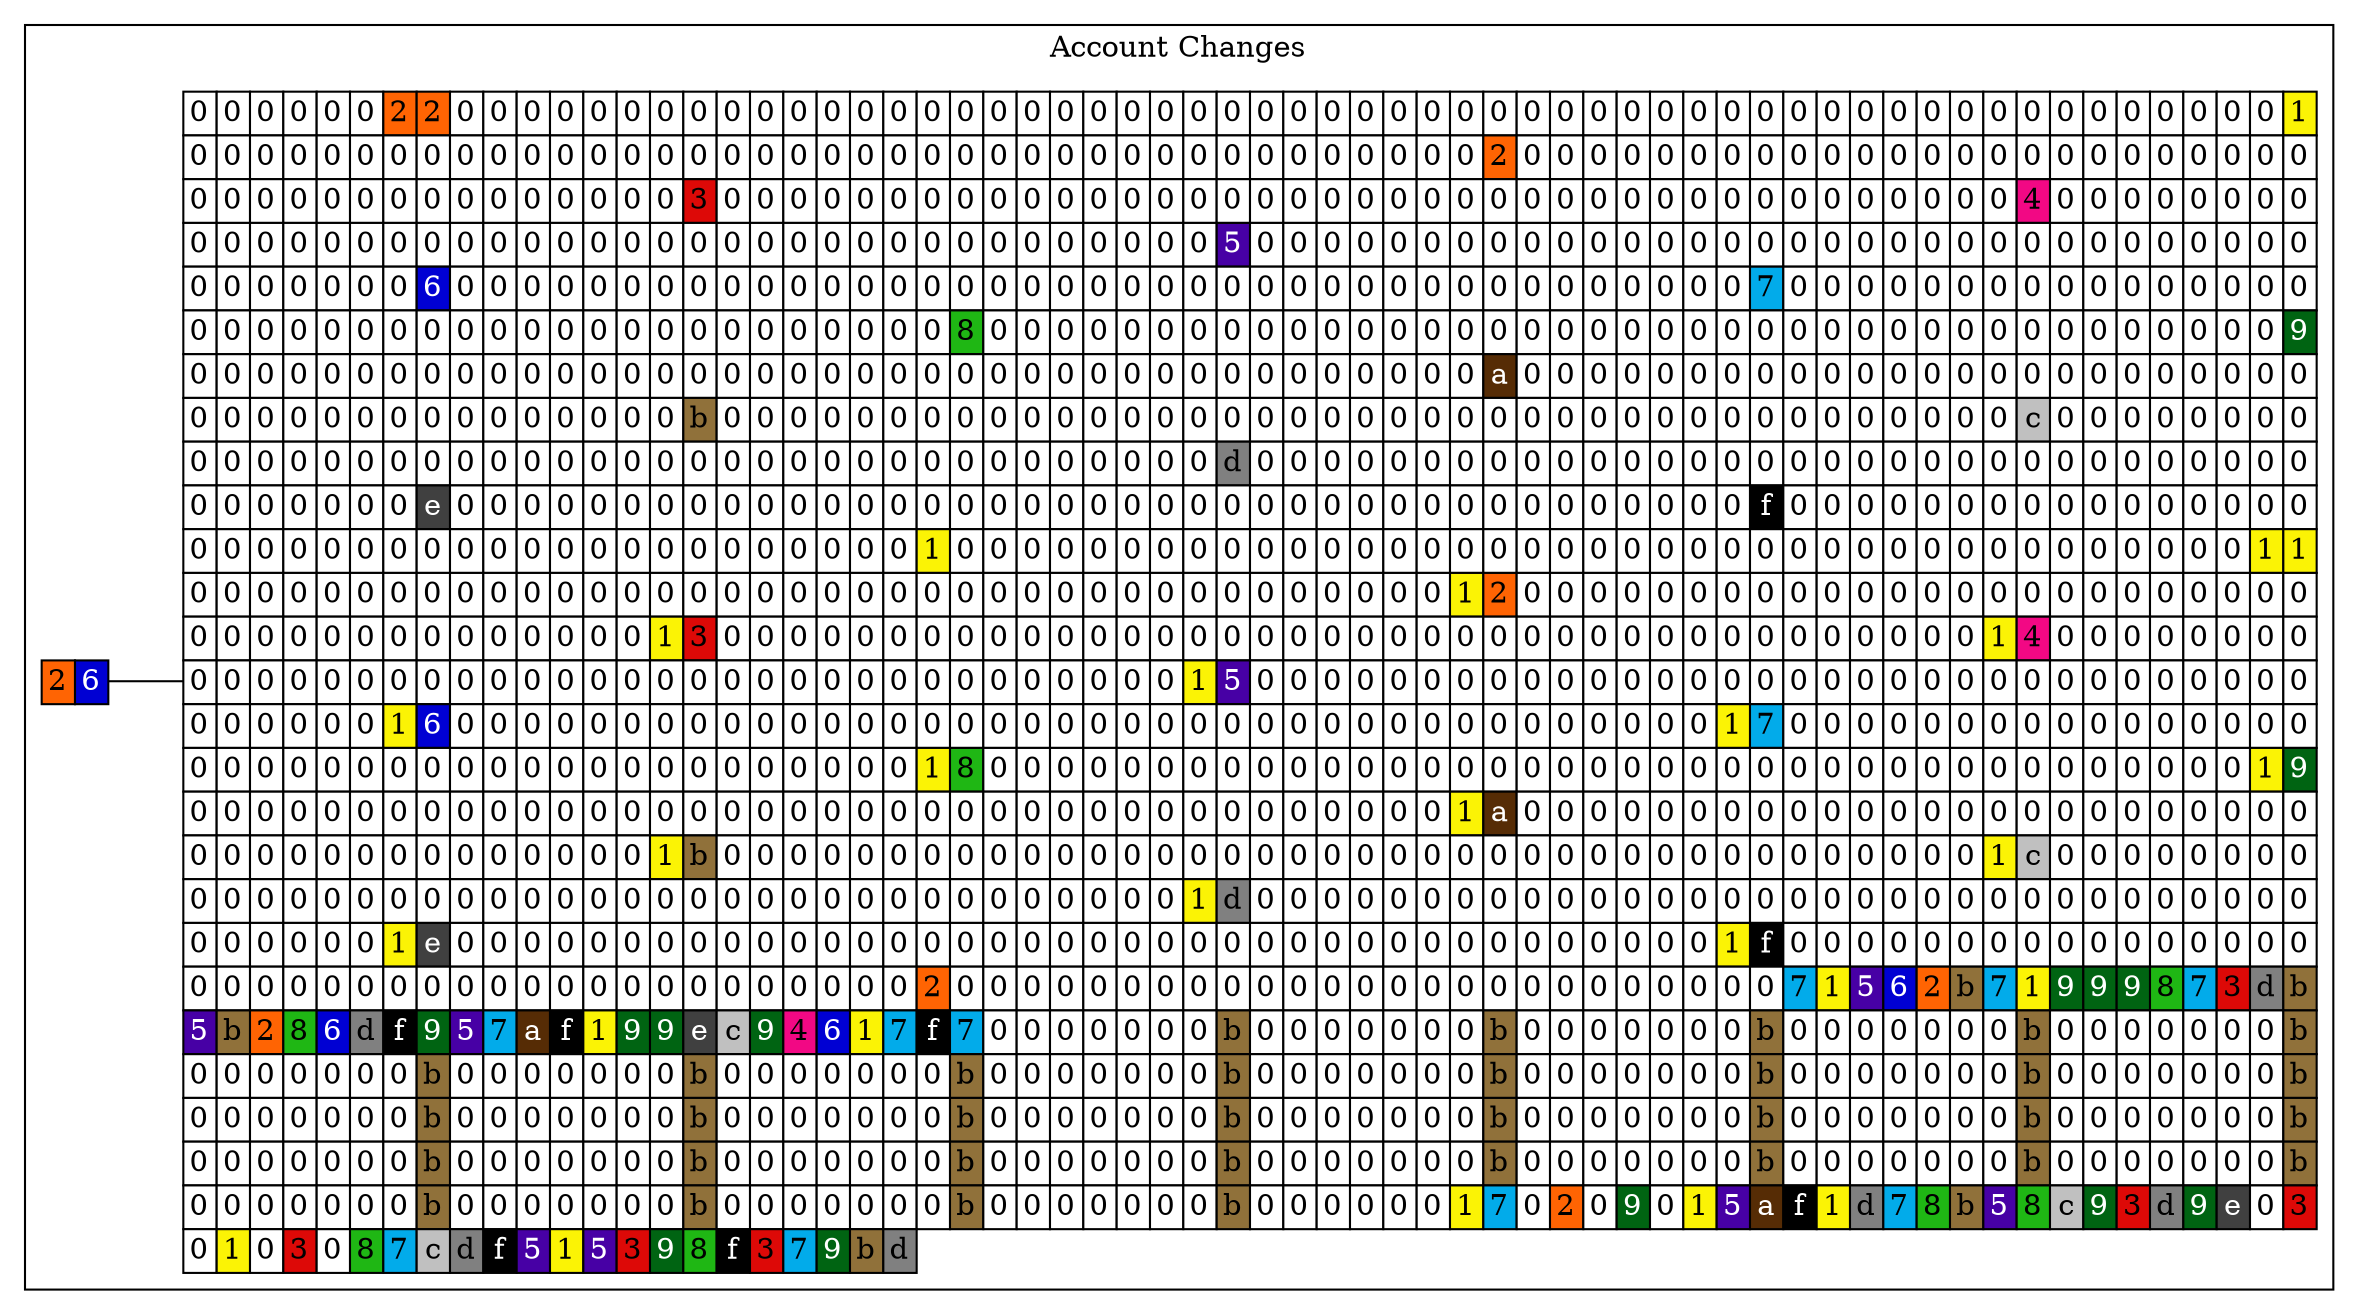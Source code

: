 digraph trie {
		rankdir=LR;
		node [shape=none margin=0 width=0 height=0]
		edge [dir = none headport=w tailport=e]
	subgraph cluster_0 {
			label = "Account Changes";
			color = black;

	k_37 [label=<
	<table border="0" color="#000000" cellborder="1" cellspacing="0">
	<tr>		<td bgcolor="#FF6403"><font color="#000000">2</font></td>
				<td bgcolor="#0000D3"><font color="#FFFFFF">6</font></td>
		
	</tr></table>
	>];
	
	v_37 [label=<
	<table border="0" color="#000000" cellborder="1" cellspacing="0">
			<tr>		<td bgcolor="#FFFFFF"><font color="#000000">0</font></td>
						<td bgcolor="#FFFFFF"><font color="#000000">0</font></td>
						<td bgcolor="#FFFFFF"><font color="#000000">0</font></td>
						<td bgcolor="#FFFFFF"><font color="#000000">0</font></td>
						<td bgcolor="#FFFFFF"><font color="#000000">0</font></td>
						<td bgcolor="#FFFFFF"><font color="#000000">0</font></td>
						<td bgcolor="#FF6403"><font color="#000000">2</font></td>
						<td bgcolor="#FF6403"><font color="#000000">2</font></td>
						<td bgcolor="#FFFFFF"><font color="#000000">0</font></td>
						<td bgcolor="#FFFFFF"><font color="#000000">0</font></td>
						<td bgcolor="#FFFFFF"><font color="#000000">0</font></td>
						<td bgcolor="#FFFFFF"><font color="#000000">0</font></td>
						<td bgcolor="#FFFFFF"><font color="#000000">0</font></td>
						<td bgcolor="#FFFFFF"><font color="#000000">0</font></td>
						<td bgcolor="#FFFFFF"><font color="#000000">0</font></td>
						<td bgcolor="#FFFFFF"><font color="#000000">0</font></td>
						<td bgcolor="#FFFFFF"><font color="#000000">0</font></td>
						<td bgcolor="#FFFFFF"><font color="#000000">0</font></td>
						<td bgcolor="#FFFFFF"><font color="#000000">0</font></td>
						<td bgcolor="#FFFFFF"><font color="#000000">0</font></td>
						<td bgcolor="#FFFFFF"><font color="#000000">0</font></td>
						<td bgcolor="#FFFFFF"><font color="#000000">0</font></td>
						<td bgcolor="#FFFFFF"><font color="#000000">0</font></td>
						<td bgcolor="#FFFFFF"><font color="#000000">0</font></td>
						<td bgcolor="#FFFFFF"><font color="#000000">0</font></td>
						<td bgcolor="#FFFFFF"><font color="#000000">0</font></td>
						<td bgcolor="#FFFFFF"><font color="#000000">0</font></td>
						<td bgcolor="#FFFFFF"><font color="#000000">0</font></td>
						<td bgcolor="#FFFFFF"><font color="#000000">0</font></td>
						<td bgcolor="#FFFFFF"><font color="#000000">0</font></td>
						<td bgcolor="#FFFFFF"><font color="#000000">0</font></td>
						<td bgcolor="#FFFFFF"><font color="#000000">0</font></td>
						<td bgcolor="#FFFFFF"><font color="#000000">0</font></td>
						<td bgcolor="#FFFFFF"><font color="#000000">0</font></td>
						<td bgcolor="#FFFFFF"><font color="#000000">0</font></td>
						<td bgcolor="#FFFFFF"><font color="#000000">0</font></td>
						<td bgcolor="#FFFFFF"><font color="#000000">0</font></td>
						<td bgcolor="#FFFFFF"><font color="#000000">0</font></td>
						<td bgcolor="#FFFFFF"><font color="#000000">0</font></td>
						<td bgcolor="#FFFFFF"><font color="#000000">0</font></td>
						<td bgcolor="#FFFFFF"><font color="#000000">0</font></td>
						<td bgcolor="#FFFFFF"><font color="#000000">0</font></td>
						<td bgcolor="#FFFFFF"><font color="#000000">0</font></td>
						<td bgcolor="#FFFFFF"><font color="#000000">0</font></td>
						<td bgcolor="#FFFFFF"><font color="#000000">0</font></td>
						<td bgcolor="#FFFFFF"><font color="#000000">0</font></td>
						<td bgcolor="#FFFFFF"><font color="#000000">0</font></td>
						<td bgcolor="#FFFFFF"><font color="#000000">0</font></td>
						<td bgcolor="#FFFFFF"><font color="#000000">0</font></td>
						<td bgcolor="#FFFFFF"><font color="#000000">0</font></td>
						<td bgcolor="#FFFFFF"><font color="#000000">0</font></td>
						<td bgcolor="#FFFFFF"><font color="#000000">0</font></td>
						<td bgcolor="#FFFFFF"><font color="#000000">0</font></td>
						<td bgcolor="#FFFFFF"><font color="#000000">0</font></td>
						<td bgcolor="#FFFFFF"><font color="#000000">0</font></td>
						<td bgcolor="#FFFFFF"><font color="#000000">0</font></td>
						<td bgcolor="#FFFFFF"><font color="#000000">0</font></td>
						<td bgcolor="#FFFFFF"><font color="#000000">0</font></td>
						<td bgcolor="#FFFFFF"><font color="#000000">0</font></td>
						<td bgcolor="#FFFFFF"><font color="#000000">0</font></td>
						<td bgcolor="#FFFFFF"><font color="#000000">0</font></td>
						<td bgcolor="#FFFFFF"><font color="#000000">0</font></td>
						<td bgcolor="#FFFFFF"><font color="#000000">0</font></td>
						<td bgcolor="#FBF305"><font color="#000000">1</font></td>
				</tr>
				<tr>		<td bgcolor="#FFFFFF"><font color="#000000">0</font></td>
						<td bgcolor="#FFFFFF"><font color="#000000">0</font></td>
						<td bgcolor="#FFFFFF"><font color="#000000">0</font></td>
						<td bgcolor="#FFFFFF"><font color="#000000">0</font></td>
						<td bgcolor="#FFFFFF"><font color="#000000">0</font></td>
						<td bgcolor="#FFFFFF"><font color="#000000">0</font></td>
						<td bgcolor="#FFFFFF"><font color="#000000">0</font></td>
						<td bgcolor="#FFFFFF"><font color="#000000">0</font></td>
						<td bgcolor="#FFFFFF"><font color="#000000">0</font></td>
						<td bgcolor="#FFFFFF"><font color="#000000">0</font></td>
						<td bgcolor="#FFFFFF"><font color="#000000">0</font></td>
						<td bgcolor="#FFFFFF"><font color="#000000">0</font></td>
						<td bgcolor="#FFFFFF"><font color="#000000">0</font></td>
						<td bgcolor="#FFFFFF"><font color="#000000">0</font></td>
						<td bgcolor="#FFFFFF"><font color="#000000">0</font></td>
						<td bgcolor="#FFFFFF"><font color="#000000">0</font></td>
						<td bgcolor="#FFFFFF"><font color="#000000">0</font></td>
						<td bgcolor="#FFFFFF"><font color="#000000">0</font></td>
						<td bgcolor="#FFFFFF"><font color="#000000">0</font></td>
						<td bgcolor="#FFFFFF"><font color="#000000">0</font></td>
						<td bgcolor="#FFFFFF"><font color="#000000">0</font></td>
						<td bgcolor="#FFFFFF"><font color="#000000">0</font></td>
						<td bgcolor="#FFFFFF"><font color="#000000">0</font></td>
						<td bgcolor="#FFFFFF"><font color="#000000">0</font></td>
						<td bgcolor="#FFFFFF"><font color="#000000">0</font></td>
						<td bgcolor="#FFFFFF"><font color="#000000">0</font></td>
						<td bgcolor="#FFFFFF"><font color="#000000">0</font></td>
						<td bgcolor="#FFFFFF"><font color="#000000">0</font></td>
						<td bgcolor="#FFFFFF"><font color="#000000">0</font></td>
						<td bgcolor="#FFFFFF"><font color="#000000">0</font></td>
						<td bgcolor="#FFFFFF"><font color="#000000">0</font></td>
						<td bgcolor="#FFFFFF"><font color="#000000">0</font></td>
						<td bgcolor="#FFFFFF"><font color="#000000">0</font></td>
						<td bgcolor="#FFFFFF"><font color="#000000">0</font></td>
						<td bgcolor="#FFFFFF"><font color="#000000">0</font></td>
						<td bgcolor="#FFFFFF"><font color="#000000">0</font></td>
						<td bgcolor="#FFFFFF"><font color="#000000">0</font></td>
						<td bgcolor="#FFFFFF"><font color="#000000">0</font></td>
						<td bgcolor="#FFFFFF"><font color="#000000">0</font></td>
						<td bgcolor="#FF6403"><font color="#000000">2</font></td>
						<td bgcolor="#FFFFFF"><font color="#000000">0</font></td>
						<td bgcolor="#FFFFFF"><font color="#000000">0</font></td>
						<td bgcolor="#FFFFFF"><font color="#000000">0</font></td>
						<td bgcolor="#FFFFFF"><font color="#000000">0</font></td>
						<td bgcolor="#FFFFFF"><font color="#000000">0</font></td>
						<td bgcolor="#FFFFFF"><font color="#000000">0</font></td>
						<td bgcolor="#FFFFFF"><font color="#000000">0</font></td>
						<td bgcolor="#FFFFFF"><font color="#000000">0</font></td>
						<td bgcolor="#FFFFFF"><font color="#000000">0</font></td>
						<td bgcolor="#FFFFFF"><font color="#000000">0</font></td>
						<td bgcolor="#FFFFFF"><font color="#000000">0</font></td>
						<td bgcolor="#FFFFFF"><font color="#000000">0</font></td>
						<td bgcolor="#FFFFFF"><font color="#000000">0</font></td>
						<td bgcolor="#FFFFFF"><font color="#000000">0</font></td>
						<td bgcolor="#FFFFFF"><font color="#000000">0</font></td>
						<td bgcolor="#FFFFFF"><font color="#000000">0</font></td>
						<td bgcolor="#FFFFFF"><font color="#000000">0</font></td>
						<td bgcolor="#FFFFFF"><font color="#000000">0</font></td>
						<td bgcolor="#FFFFFF"><font color="#000000">0</font></td>
						<td bgcolor="#FFFFFF"><font color="#000000">0</font></td>
						<td bgcolor="#FFFFFF"><font color="#000000">0</font></td>
						<td bgcolor="#FFFFFF"><font color="#000000">0</font></td>
						<td bgcolor="#FFFFFF"><font color="#000000">0</font></td>
						<td bgcolor="#FFFFFF"><font color="#000000">0</font></td>
				</tr>
				<tr>		<td bgcolor="#FFFFFF"><font color="#000000">0</font></td>
						<td bgcolor="#FFFFFF"><font color="#000000">0</font></td>
						<td bgcolor="#FFFFFF"><font color="#000000">0</font></td>
						<td bgcolor="#FFFFFF"><font color="#000000">0</font></td>
						<td bgcolor="#FFFFFF"><font color="#000000">0</font></td>
						<td bgcolor="#FFFFFF"><font color="#000000">0</font></td>
						<td bgcolor="#FFFFFF"><font color="#000000">0</font></td>
						<td bgcolor="#FFFFFF"><font color="#000000">0</font></td>
						<td bgcolor="#FFFFFF"><font color="#000000">0</font></td>
						<td bgcolor="#FFFFFF"><font color="#000000">0</font></td>
						<td bgcolor="#FFFFFF"><font color="#000000">0</font></td>
						<td bgcolor="#FFFFFF"><font color="#000000">0</font></td>
						<td bgcolor="#FFFFFF"><font color="#000000">0</font></td>
						<td bgcolor="#FFFFFF"><font color="#000000">0</font></td>
						<td bgcolor="#FFFFFF"><font color="#000000">0</font></td>
						<td bgcolor="#DD0907"><font color="#000000">3</font></td>
						<td bgcolor="#FFFFFF"><font color="#000000">0</font></td>
						<td bgcolor="#FFFFFF"><font color="#000000">0</font></td>
						<td bgcolor="#FFFFFF"><font color="#000000">0</font></td>
						<td bgcolor="#FFFFFF"><font color="#000000">0</font></td>
						<td bgcolor="#FFFFFF"><font color="#000000">0</font></td>
						<td bgcolor="#FFFFFF"><font color="#000000">0</font></td>
						<td bgcolor="#FFFFFF"><font color="#000000">0</font></td>
						<td bgcolor="#FFFFFF"><font color="#000000">0</font></td>
						<td bgcolor="#FFFFFF"><font color="#000000">0</font></td>
						<td bgcolor="#FFFFFF"><font color="#000000">0</font></td>
						<td bgcolor="#FFFFFF"><font color="#000000">0</font></td>
						<td bgcolor="#FFFFFF"><font color="#000000">0</font></td>
						<td bgcolor="#FFFFFF"><font color="#000000">0</font></td>
						<td bgcolor="#FFFFFF"><font color="#000000">0</font></td>
						<td bgcolor="#FFFFFF"><font color="#000000">0</font></td>
						<td bgcolor="#FFFFFF"><font color="#000000">0</font></td>
						<td bgcolor="#FFFFFF"><font color="#000000">0</font></td>
						<td bgcolor="#FFFFFF"><font color="#000000">0</font></td>
						<td bgcolor="#FFFFFF"><font color="#000000">0</font></td>
						<td bgcolor="#FFFFFF"><font color="#000000">0</font></td>
						<td bgcolor="#FFFFFF"><font color="#000000">0</font></td>
						<td bgcolor="#FFFFFF"><font color="#000000">0</font></td>
						<td bgcolor="#FFFFFF"><font color="#000000">0</font></td>
						<td bgcolor="#FFFFFF"><font color="#000000">0</font></td>
						<td bgcolor="#FFFFFF"><font color="#000000">0</font></td>
						<td bgcolor="#FFFFFF"><font color="#000000">0</font></td>
						<td bgcolor="#FFFFFF"><font color="#000000">0</font></td>
						<td bgcolor="#FFFFFF"><font color="#000000">0</font></td>
						<td bgcolor="#FFFFFF"><font color="#000000">0</font></td>
						<td bgcolor="#FFFFFF"><font color="#000000">0</font></td>
						<td bgcolor="#FFFFFF"><font color="#000000">0</font></td>
						<td bgcolor="#FFFFFF"><font color="#000000">0</font></td>
						<td bgcolor="#FFFFFF"><font color="#000000">0</font></td>
						<td bgcolor="#FFFFFF"><font color="#000000">0</font></td>
						<td bgcolor="#FFFFFF"><font color="#000000">0</font></td>
						<td bgcolor="#FFFFFF"><font color="#000000">0</font></td>
						<td bgcolor="#FFFFFF"><font color="#000000">0</font></td>
						<td bgcolor="#FFFFFF"><font color="#000000">0</font></td>
						<td bgcolor="#FFFFFF"><font color="#000000">0</font></td>
						<td bgcolor="#F20884"><font color="#000000">4</font></td>
						<td bgcolor="#FFFFFF"><font color="#000000">0</font></td>
						<td bgcolor="#FFFFFF"><font color="#000000">0</font></td>
						<td bgcolor="#FFFFFF"><font color="#000000">0</font></td>
						<td bgcolor="#FFFFFF"><font color="#000000">0</font></td>
						<td bgcolor="#FFFFFF"><font color="#000000">0</font></td>
						<td bgcolor="#FFFFFF"><font color="#000000">0</font></td>
						<td bgcolor="#FFFFFF"><font color="#000000">0</font></td>
						<td bgcolor="#FFFFFF"><font color="#000000">0</font></td>
				</tr>
				<tr>		<td bgcolor="#FFFFFF"><font color="#000000">0</font></td>
						<td bgcolor="#FFFFFF"><font color="#000000">0</font></td>
						<td bgcolor="#FFFFFF"><font color="#000000">0</font></td>
						<td bgcolor="#FFFFFF"><font color="#000000">0</font></td>
						<td bgcolor="#FFFFFF"><font color="#000000">0</font></td>
						<td bgcolor="#FFFFFF"><font color="#000000">0</font></td>
						<td bgcolor="#FFFFFF"><font color="#000000">0</font></td>
						<td bgcolor="#FFFFFF"><font color="#000000">0</font></td>
						<td bgcolor="#FFFFFF"><font color="#000000">0</font></td>
						<td bgcolor="#FFFFFF"><font color="#000000">0</font></td>
						<td bgcolor="#FFFFFF"><font color="#000000">0</font></td>
						<td bgcolor="#FFFFFF"><font color="#000000">0</font></td>
						<td bgcolor="#FFFFFF"><font color="#000000">0</font></td>
						<td bgcolor="#FFFFFF"><font color="#000000">0</font></td>
						<td bgcolor="#FFFFFF"><font color="#000000">0</font></td>
						<td bgcolor="#FFFFFF"><font color="#000000">0</font></td>
						<td bgcolor="#FFFFFF"><font color="#000000">0</font></td>
						<td bgcolor="#FFFFFF"><font color="#000000">0</font></td>
						<td bgcolor="#FFFFFF"><font color="#000000">0</font></td>
						<td bgcolor="#FFFFFF"><font color="#000000">0</font></td>
						<td bgcolor="#FFFFFF"><font color="#000000">0</font></td>
						<td bgcolor="#FFFFFF"><font color="#000000">0</font></td>
						<td bgcolor="#FFFFFF"><font color="#000000">0</font></td>
						<td bgcolor="#FFFFFF"><font color="#000000">0</font></td>
						<td bgcolor="#FFFFFF"><font color="#000000">0</font></td>
						<td bgcolor="#FFFFFF"><font color="#000000">0</font></td>
						<td bgcolor="#FFFFFF"><font color="#000000">0</font></td>
						<td bgcolor="#FFFFFF"><font color="#000000">0</font></td>
						<td bgcolor="#FFFFFF"><font color="#000000">0</font></td>
						<td bgcolor="#FFFFFF"><font color="#000000">0</font></td>
						<td bgcolor="#FFFFFF"><font color="#000000">0</font></td>
						<td bgcolor="#4700A5"><font color="#FFFFFF">5</font></td>
						<td bgcolor="#FFFFFF"><font color="#000000">0</font></td>
						<td bgcolor="#FFFFFF"><font color="#000000">0</font></td>
						<td bgcolor="#FFFFFF"><font color="#000000">0</font></td>
						<td bgcolor="#FFFFFF"><font color="#000000">0</font></td>
						<td bgcolor="#FFFFFF"><font color="#000000">0</font></td>
						<td bgcolor="#FFFFFF"><font color="#000000">0</font></td>
						<td bgcolor="#FFFFFF"><font color="#000000">0</font></td>
						<td bgcolor="#FFFFFF"><font color="#000000">0</font></td>
						<td bgcolor="#FFFFFF"><font color="#000000">0</font></td>
						<td bgcolor="#FFFFFF"><font color="#000000">0</font></td>
						<td bgcolor="#FFFFFF"><font color="#000000">0</font></td>
						<td bgcolor="#FFFFFF"><font color="#000000">0</font></td>
						<td bgcolor="#FFFFFF"><font color="#000000">0</font></td>
						<td bgcolor="#FFFFFF"><font color="#000000">0</font></td>
						<td bgcolor="#FFFFFF"><font color="#000000">0</font></td>
						<td bgcolor="#FFFFFF"><font color="#000000">0</font></td>
						<td bgcolor="#FFFFFF"><font color="#000000">0</font></td>
						<td bgcolor="#FFFFFF"><font color="#000000">0</font></td>
						<td bgcolor="#FFFFFF"><font color="#000000">0</font></td>
						<td bgcolor="#FFFFFF"><font color="#000000">0</font></td>
						<td bgcolor="#FFFFFF"><font color="#000000">0</font></td>
						<td bgcolor="#FFFFFF"><font color="#000000">0</font></td>
						<td bgcolor="#FFFFFF"><font color="#000000">0</font></td>
						<td bgcolor="#FFFFFF"><font color="#000000">0</font></td>
						<td bgcolor="#FFFFFF"><font color="#000000">0</font></td>
						<td bgcolor="#FFFFFF"><font color="#000000">0</font></td>
						<td bgcolor="#FFFFFF"><font color="#000000">0</font></td>
						<td bgcolor="#FFFFFF"><font color="#000000">0</font></td>
						<td bgcolor="#FFFFFF"><font color="#000000">0</font></td>
						<td bgcolor="#FFFFFF"><font color="#000000">0</font></td>
						<td bgcolor="#FFFFFF"><font color="#000000">0</font></td>
						<td bgcolor="#FFFFFF"><font color="#000000">0</font></td>
				</tr>
				<tr>		<td bgcolor="#FFFFFF"><font color="#000000">0</font></td>
						<td bgcolor="#FFFFFF"><font color="#000000">0</font></td>
						<td bgcolor="#FFFFFF"><font color="#000000">0</font></td>
						<td bgcolor="#FFFFFF"><font color="#000000">0</font></td>
						<td bgcolor="#FFFFFF"><font color="#000000">0</font></td>
						<td bgcolor="#FFFFFF"><font color="#000000">0</font></td>
						<td bgcolor="#FFFFFF"><font color="#000000">0</font></td>
						<td bgcolor="#0000D3"><font color="#FFFFFF">6</font></td>
						<td bgcolor="#FFFFFF"><font color="#000000">0</font></td>
						<td bgcolor="#FFFFFF"><font color="#000000">0</font></td>
						<td bgcolor="#FFFFFF"><font color="#000000">0</font></td>
						<td bgcolor="#FFFFFF"><font color="#000000">0</font></td>
						<td bgcolor="#FFFFFF"><font color="#000000">0</font></td>
						<td bgcolor="#FFFFFF"><font color="#000000">0</font></td>
						<td bgcolor="#FFFFFF"><font color="#000000">0</font></td>
						<td bgcolor="#FFFFFF"><font color="#000000">0</font></td>
						<td bgcolor="#FFFFFF"><font color="#000000">0</font></td>
						<td bgcolor="#FFFFFF"><font color="#000000">0</font></td>
						<td bgcolor="#FFFFFF"><font color="#000000">0</font></td>
						<td bgcolor="#FFFFFF"><font color="#000000">0</font></td>
						<td bgcolor="#FFFFFF"><font color="#000000">0</font></td>
						<td bgcolor="#FFFFFF"><font color="#000000">0</font></td>
						<td bgcolor="#FFFFFF"><font color="#000000">0</font></td>
						<td bgcolor="#FFFFFF"><font color="#000000">0</font></td>
						<td bgcolor="#FFFFFF"><font color="#000000">0</font></td>
						<td bgcolor="#FFFFFF"><font color="#000000">0</font></td>
						<td bgcolor="#FFFFFF"><font color="#000000">0</font></td>
						<td bgcolor="#FFFFFF"><font color="#000000">0</font></td>
						<td bgcolor="#FFFFFF"><font color="#000000">0</font></td>
						<td bgcolor="#FFFFFF"><font color="#000000">0</font></td>
						<td bgcolor="#FFFFFF"><font color="#000000">0</font></td>
						<td bgcolor="#FFFFFF"><font color="#000000">0</font></td>
						<td bgcolor="#FFFFFF"><font color="#000000">0</font></td>
						<td bgcolor="#FFFFFF"><font color="#000000">0</font></td>
						<td bgcolor="#FFFFFF"><font color="#000000">0</font></td>
						<td bgcolor="#FFFFFF"><font color="#000000">0</font></td>
						<td bgcolor="#FFFFFF"><font color="#000000">0</font></td>
						<td bgcolor="#FFFFFF"><font color="#000000">0</font></td>
						<td bgcolor="#FFFFFF"><font color="#000000">0</font></td>
						<td bgcolor="#FFFFFF"><font color="#000000">0</font></td>
						<td bgcolor="#FFFFFF"><font color="#000000">0</font></td>
						<td bgcolor="#FFFFFF"><font color="#000000">0</font></td>
						<td bgcolor="#FFFFFF"><font color="#000000">0</font></td>
						<td bgcolor="#FFFFFF"><font color="#000000">0</font></td>
						<td bgcolor="#FFFFFF"><font color="#000000">0</font></td>
						<td bgcolor="#FFFFFF"><font color="#000000">0</font></td>
						<td bgcolor="#FFFFFF"><font color="#000000">0</font></td>
						<td bgcolor="#02ABEA"><font color="#000000">7</font></td>
						<td bgcolor="#FFFFFF"><font color="#000000">0</font></td>
						<td bgcolor="#FFFFFF"><font color="#000000">0</font></td>
						<td bgcolor="#FFFFFF"><font color="#000000">0</font></td>
						<td bgcolor="#FFFFFF"><font color="#000000">0</font></td>
						<td bgcolor="#FFFFFF"><font color="#000000">0</font></td>
						<td bgcolor="#FFFFFF"><font color="#000000">0</font></td>
						<td bgcolor="#FFFFFF"><font color="#000000">0</font></td>
						<td bgcolor="#FFFFFF"><font color="#000000">0</font></td>
						<td bgcolor="#FFFFFF"><font color="#000000">0</font></td>
						<td bgcolor="#FFFFFF"><font color="#000000">0</font></td>
						<td bgcolor="#FFFFFF"><font color="#000000">0</font></td>
						<td bgcolor="#FFFFFF"><font color="#000000">0</font></td>
						<td bgcolor="#FFFFFF"><font color="#000000">0</font></td>
						<td bgcolor="#FFFFFF"><font color="#000000">0</font></td>
						<td bgcolor="#FFFFFF"><font color="#000000">0</font></td>
						<td bgcolor="#FFFFFF"><font color="#000000">0</font></td>
				</tr>
				<tr>		<td bgcolor="#FFFFFF"><font color="#000000">0</font></td>
						<td bgcolor="#FFFFFF"><font color="#000000">0</font></td>
						<td bgcolor="#FFFFFF"><font color="#000000">0</font></td>
						<td bgcolor="#FFFFFF"><font color="#000000">0</font></td>
						<td bgcolor="#FFFFFF"><font color="#000000">0</font></td>
						<td bgcolor="#FFFFFF"><font color="#000000">0</font></td>
						<td bgcolor="#FFFFFF"><font color="#000000">0</font></td>
						<td bgcolor="#FFFFFF"><font color="#000000">0</font></td>
						<td bgcolor="#FFFFFF"><font color="#000000">0</font></td>
						<td bgcolor="#FFFFFF"><font color="#000000">0</font></td>
						<td bgcolor="#FFFFFF"><font color="#000000">0</font></td>
						<td bgcolor="#FFFFFF"><font color="#000000">0</font></td>
						<td bgcolor="#FFFFFF"><font color="#000000">0</font></td>
						<td bgcolor="#FFFFFF"><font color="#000000">0</font></td>
						<td bgcolor="#FFFFFF"><font color="#000000">0</font></td>
						<td bgcolor="#FFFFFF"><font color="#000000">0</font></td>
						<td bgcolor="#FFFFFF"><font color="#000000">0</font></td>
						<td bgcolor="#FFFFFF"><font color="#000000">0</font></td>
						<td bgcolor="#FFFFFF"><font color="#000000">0</font></td>
						<td bgcolor="#FFFFFF"><font color="#000000">0</font></td>
						<td bgcolor="#FFFFFF"><font color="#000000">0</font></td>
						<td bgcolor="#FFFFFF"><font color="#000000">0</font></td>
						<td bgcolor="#FFFFFF"><font color="#000000">0</font></td>
						<td bgcolor="#1FB714"><font color="#000000">8</font></td>
						<td bgcolor="#FFFFFF"><font color="#000000">0</font></td>
						<td bgcolor="#FFFFFF"><font color="#000000">0</font></td>
						<td bgcolor="#FFFFFF"><font color="#000000">0</font></td>
						<td bgcolor="#FFFFFF"><font color="#000000">0</font></td>
						<td bgcolor="#FFFFFF"><font color="#000000">0</font></td>
						<td bgcolor="#FFFFFF"><font color="#000000">0</font></td>
						<td bgcolor="#FFFFFF"><font color="#000000">0</font></td>
						<td bgcolor="#FFFFFF"><font color="#000000">0</font></td>
						<td bgcolor="#FFFFFF"><font color="#000000">0</font></td>
						<td bgcolor="#FFFFFF"><font color="#000000">0</font></td>
						<td bgcolor="#FFFFFF"><font color="#000000">0</font></td>
						<td bgcolor="#FFFFFF"><font color="#000000">0</font></td>
						<td bgcolor="#FFFFFF"><font color="#000000">0</font></td>
						<td bgcolor="#FFFFFF"><font color="#000000">0</font></td>
						<td bgcolor="#FFFFFF"><font color="#000000">0</font></td>
						<td bgcolor="#FFFFFF"><font color="#000000">0</font></td>
						<td bgcolor="#FFFFFF"><font color="#000000">0</font></td>
						<td bgcolor="#FFFFFF"><font color="#000000">0</font></td>
						<td bgcolor="#FFFFFF"><font color="#000000">0</font></td>
						<td bgcolor="#FFFFFF"><font color="#000000">0</font></td>
						<td bgcolor="#FFFFFF"><font color="#000000">0</font></td>
						<td bgcolor="#FFFFFF"><font color="#000000">0</font></td>
						<td bgcolor="#FFFFFF"><font color="#000000">0</font></td>
						<td bgcolor="#FFFFFF"><font color="#000000">0</font></td>
						<td bgcolor="#FFFFFF"><font color="#000000">0</font></td>
						<td bgcolor="#FFFFFF"><font color="#000000">0</font></td>
						<td bgcolor="#FFFFFF"><font color="#000000">0</font></td>
						<td bgcolor="#FFFFFF"><font color="#000000">0</font></td>
						<td bgcolor="#FFFFFF"><font color="#000000">0</font></td>
						<td bgcolor="#FFFFFF"><font color="#000000">0</font></td>
						<td bgcolor="#FFFFFF"><font color="#000000">0</font></td>
						<td bgcolor="#FFFFFF"><font color="#000000">0</font></td>
						<td bgcolor="#FFFFFF"><font color="#000000">0</font></td>
						<td bgcolor="#FFFFFF"><font color="#000000">0</font></td>
						<td bgcolor="#FFFFFF"><font color="#000000">0</font></td>
						<td bgcolor="#FFFFFF"><font color="#000000">0</font></td>
						<td bgcolor="#FFFFFF"><font color="#000000">0</font></td>
						<td bgcolor="#FFFFFF"><font color="#000000">0</font></td>
						<td bgcolor="#FFFFFF"><font color="#000000">0</font></td>
						<td bgcolor="#006412"><font color="#FFFFFF">9</font></td>
				</tr>
				<tr>		<td bgcolor="#FFFFFF"><font color="#000000">0</font></td>
						<td bgcolor="#FFFFFF"><font color="#000000">0</font></td>
						<td bgcolor="#FFFFFF"><font color="#000000">0</font></td>
						<td bgcolor="#FFFFFF"><font color="#000000">0</font></td>
						<td bgcolor="#FFFFFF"><font color="#000000">0</font></td>
						<td bgcolor="#FFFFFF"><font color="#000000">0</font></td>
						<td bgcolor="#FFFFFF"><font color="#000000">0</font></td>
						<td bgcolor="#FFFFFF"><font color="#000000">0</font></td>
						<td bgcolor="#FFFFFF"><font color="#000000">0</font></td>
						<td bgcolor="#FFFFFF"><font color="#000000">0</font></td>
						<td bgcolor="#FFFFFF"><font color="#000000">0</font></td>
						<td bgcolor="#FFFFFF"><font color="#000000">0</font></td>
						<td bgcolor="#FFFFFF"><font color="#000000">0</font></td>
						<td bgcolor="#FFFFFF"><font color="#000000">0</font></td>
						<td bgcolor="#FFFFFF"><font color="#000000">0</font></td>
						<td bgcolor="#FFFFFF"><font color="#000000">0</font></td>
						<td bgcolor="#FFFFFF"><font color="#000000">0</font></td>
						<td bgcolor="#FFFFFF"><font color="#000000">0</font></td>
						<td bgcolor="#FFFFFF"><font color="#000000">0</font></td>
						<td bgcolor="#FFFFFF"><font color="#000000">0</font></td>
						<td bgcolor="#FFFFFF"><font color="#000000">0</font></td>
						<td bgcolor="#FFFFFF"><font color="#000000">0</font></td>
						<td bgcolor="#FFFFFF"><font color="#000000">0</font></td>
						<td bgcolor="#FFFFFF"><font color="#000000">0</font></td>
						<td bgcolor="#FFFFFF"><font color="#000000">0</font></td>
						<td bgcolor="#FFFFFF"><font color="#000000">0</font></td>
						<td bgcolor="#FFFFFF"><font color="#000000">0</font></td>
						<td bgcolor="#FFFFFF"><font color="#000000">0</font></td>
						<td bgcolor="#FFFFFF"><font color="#000000">0</font></td>
						<td bgcolor="#FFFFFF"><font color="#000000">0</font></td>
						<td bgcolor="#FFFFFF"><font color="#000000">0</font></td>
						<td bgcolor="#FFFFFF"><font color="#000000">0</font></td>
						<td bgcolor="#FFFFFF"><font color="#000000">0</font></td>
						<td bgcolor="#FFFFFF"><font color="#000000">0</font></td>
						<td bgcolor="#FFFFFF"><font color="#000000">0</font></td>
						<td bgcolor="#FFFFFF"><font color="#000000">0</font></td>
						<td bgcolor="#FFFFFF"><font color="#000000">0</font></td>
						<td bgcolor="#FFFFFF"><font color="#000000">0</font></td>
						<td bgcolor="#FFFFFF"><font color="#000000">0</font></td>
						<td bgcolor="#562C05"><font color="#FFFFFF">a</font></td>
						<td bgcolor="#FFFFFF"><font color="#000000">0</font></td>
						<td bgcolor="#FFFFFF"><font color="#000000">0</font></td>
						<td bgcolor="#FFFFFF"><font color="#000000">0</font></td>
						<td bgcolor="#FFFFFF"><font color="#000000">0</font></td>
						<td bgcolor="#FFFFFF"><font color="#000000">0</font></td>
						<td bgcolor="#FFFFFF"><font color="#000000">0</font></td>
						<td bgcolor="#FFFFFF"><font color="#000000">0</font></td>
						<td bgcolor="#FFFFFF"><font color="#000000">0</font></td>
						<td bgcolor="#FFFFFF"><font color="#000000">0</font></td>
						<td bgcolor="#FFFFFF"><font color="#000000">0</font></td>
						<td bgcolor="#FFFFFF"><font color="#000000">0</font></td>
						<td bgcolor="#FFFFFF"><font color="#000000">0</font></td>
						<td bgcolor="#FFFFFF"><font color="#000000">0</font></td>
						<td bgcolor="#FFFFFF"><font color="#000000">0</font></td>
						<td bgcolor="#FFFFFF"><font color="#000000">0</font></td>
						<td bgcolor="#FFFFFF"><font color="#000000">0</font></td>
						<td bgcolor="#FFFFFF"><font color="#000000">0</font></td>
						<td bgcolor="#FFFFFF"><font color="#000000">0</font></td>
						<td bgcolor="#FFFFFF"><font color="#000000">0</font></td>
						<td bgcolor="#FFFFFF"><font color="#000000">0</font></td>
						<td bgcolor="#FFFFFF"><font color="#000000">0</font></td>
						<td bgcolor="#FFFFFF"><font color="#000000">0</font></td>
						<td bgcolor="#FFFFFF"><font color="#000000">0</font></td>
						<td bgcolor="#FFFFFF"><font color="#000000">0</font></td>
				</tr>
				<tr>		<td bgcolor="#FFFFFF"><font color="#000000">0</font></td>
						<td bgcolor="#FFFFFF"><font color="#000000">0</font></td>
						<td bgcolor="#FFFFFF"><font color="#000000">0</font></td>
						<td bgcolor="#FFFFFF"><font color="#000000">0</font></td>
						<td bgcolor="#FFFFFF"><font color="#000000">0</font></td>
						<td bgcolor="#FFFFFF"><font color="#000000">0</font></td>
						<td bgcolor="#FFFFFF"><font color="#000000">0</font></td>
						<td bgcolor="#FFFFFF"><font color="#000000">0</font></td>
						<td bgcolor="#FFFFFF"><font color="#000000">0</font></td>
						<td bgcolor="#FFFFFF"><font color="#000000">0</font></td>
						<td bgcolor="#FFFFFF"><font color="#000000">0</font></td>
						<td bgcolor="#FFFFFF"><font color="#000000">0</font></td>
						<td bgcolor="#FFFFFF"><font color="#000000">0</font></td>
						<td bgcolor="#FFFFFF"><font color="#000000">0</font></td>
						<td bgcolor="#FFFFFF"><font color="#000000">0</font></td>
						<td bgcolor="#90713A"><font color="#000000">b</font></td>
						<td bgcolor="#FFFFFF"><font color="#000000">0</font></td>
						<td bgcolor="#FFFFFF"><font color="#000000">0</font></td>
						<td bgcolor="#FFFFFF"><font color="#000000">0</font></td>
						<td bgcolor="#FFFFFF"><font color="#000000">0</font></td>
						<td bgcolor="#FFFFFF"><font color="#000000">0</font></td>
						<td bgcolor="#FFFFFF"><font color="#000000">0</font></td>
						<td bgcolor="#FFFFFF"><font color="#000000">0</font></td>
						<td bgcolor="#FFFFFF"><font color="#000000">0</font></td>
						<td bgcolor="#FFFFFF"><font color="#000000">0</font></td>
						<td bgcolor="#FFFFFF"><font color="#000000">0</font></td>
						<td bgcolor="#FFFFFF"><font color="#000000">0</font></td>
						<td bgcolor="#FFFFFF"><font color="#000000">0</font></td>
						<td bgcolor="#FFFFFF"><font color="#000000">0</font></td>
						<td bgcolor="#FFFFFF"><font color="#000000">0</font></td>
						<td bgcolor="#FFFFFF"><font color="#000000">0</font></td>
						<td bgcolor="#FFFFFF"><font color="#000000">0</font></td>
						<td bgcolor="#FFFFFF"><font color="#000000">0</font></td>
						<td bgcolor="#FFFFFF"><font color="#000000">0</font></td>
						<td bgcolor="#FFFFFF"><font color="#000000">0</font></td>
						<td bgcolor="#FFFFFF"><font color="#000000">0</font></td>
						<td bgcolor="#FFFFFF"><font color="#000000">0</font></td>
						<td bgcolor="#FFFFFF"><font color="#000000">0</font></td>
						<td bgcolor="#FFFFFF"><font color="#000000">0</font></td>
						<td bgcolor="#FFFFFF"><font color="#000000">0</font></td>
						<td bgcolor="#FFFFFF"><font color="#000000">0</font></td>
						<td bgcolor="#FFFFFF"><font color="#000000">0</font></td>
						<td bgcolor="#FFFFFF"><font color="#000000">0</font></td>
						<td bgcolor="#FFFFFF"><font color="#000000">0</font></td>
						<td bgcolor="#FFFFFF"><font color="#000000">0</font></td>
						<td bgcolor="#FFFFFF"><font color="#000000">0</font></td>
						<td bgcolor="#FFFFFF"><font color="#000000">0</font></td>
						<td bgcolor="#FFFFFF"><font color="#000000">0</font></td>
						<td bgcolor="#FFFFFF"><font color="#000000">0</font></td>
						<td bgcolor="#FFFFFF"><font color="#000000">0</font></td>
						<td bgcolor="#FFFFFF"><font color="#000000">0</font></td>
						<td bgcolor="#FFFFFF"><font color="#000000">0</font></td>
						<td bgcolor="#FFFFFF"><font color="#000000">0</font></td>
						<td bgcolor="#FFFFFF"><font color="#000000">0</font></td>
						<td bgcolor="#FFFFFF"><font color="#000000">0</font></td>
						<td bgcolor="#C0C0C0"><font color="#000000">c</font></td>
						<td bgcolor="#FFFFFF"><font color="#000000">0</font></td>
						<td bgcolor="#FFFFFF"><font color="#000000">0</font></td>
						<td bgcolor="#FFFFFF"><font color="#000000">0</font></td>
						<td bgcolor="#FFFFFF"><font color="#000000">0</font></td>
						<td bgcolor="#FFFFFF"><font color="#000000">0</font></td>
						<td bgcolor="#FFFFFF"><font color="#000000">0</font></td>
						<td bgcolor="#FFFFFF"><font color="#000000">0</font></td>
						<td bgcolor="#FFFFFF"><font color="#000000">0</font></td>
				</tr>
				<tr>		<td bgcolor="#FFFFFF"><font color="#000000">0</font></td>
						<td bgcolor="#FFFFFF"><font color="#000000">0</font></td>
						<td bgcolor="#FFFFFF"><font color="#000000">0</font></td>
						<td bgcolor="#FFFFFF"><font color="#000000">0</font></td>
						<td bgcolor="#FFFFFF"><font color="#000000">0</font></td>
						<td bgcolor="#FFFFFF"><font color="#000000">0</font></td>
						<td bgcolor="#FFFFFF"><font color="#000000">0</font></td>
						<td bgcolor="#FFFFFF"><font color="#000000">0</font></td>
						<td bgcolor="#FFFFFF"><font color="#000000">0</font></td>
						<td bgcolor="#FFFFFF"><font color="#000000">0</font></td>
						<td bgcolor="#FFFFFF"><font color="#000000">0</font></td>
						<td bgcolor="#FFFFFF"><font color="#000000">0</font></td>
						<td bgcolor="#FFFFFF"><font color="#000000">0</font></td>
						<td bgcolor="#FFFFFF"><font color="#000000">0</font></td>
						<td bgcolor="#FFFFFF"><font color="#000000">0</font></td>
						<td bgcolor="#FFFFFF"><font color="#000000">0</font></td>
						<td bgcolor="#FFFFFF"><font color="#000000">0</font></td>
						<td bgcolor="#FFFFFF"><font color="#000000">0</font></td>
						<td bgcolor="#FFFFFF"><font color="#000000">0</font></td>
						<td bgcolor="#FFFFFF"><font color="#000000">0</font></td>
						<td bgcolor="#FFFFFF"><font color="#000000">0</font></td>
						<td bgcolor="#FFFFFF"><font color="#000000">0</font></td>
						<td bgcolor="#FFFFFF"><font color="#000000">0</font></td>
						<td bgcolor="#FFFFFF"><font color="#000000">0</font></td>
						<td bgcolor="#FFFFFF"><font color="#000000">0</font></td>
						<td bgcolor="#FFFFFF"><font color="#000000">0</font></td>
						<td bgcolor="#FFFFFF"><font color="#000000">0</font></td>
						<td bgcolor="#FFFFFF"><font color="#000000">0</font></td>
						<td bgcolor="#FFFFFF"><font color="#000000">0</font></td>
						<td bgcolor="#FFFFFF"><font color="#000000">0</font></td>
						<td bgcolor="#FFFFFF"><font color="#000000">0</font></td>
						<td bgcolor="#808080"><font color="#000000">d</font></td>
						<td bgcolor="#FFFFFF"><font color="#000000">0</font></td>
						<td bgcolor="#FFFFFF"><font color="#000000">0</font></td>
						<td bgcolor="#FFFFFF"><font color="#000000">0</font></td>
						<td bgcolor="#FFFFFF"><font color="#000000">0</font></td>
						<td bgcolor="#FFFFFF"><font color="#000000">0</font></td>
						<td bgcolor="#FFFFFF"><font color="#000000">0</font></td>
						<td bgcolor="#FFFFFF"><font color="#000000">0</font></td>
						<td bgcolor="#FFFFFF"><font color="#000000">0</font></td>
						<td bgcolor="#FFFFFF"><font color="#000000">0</font></td>
						<td bgcolor="#FFFFFF"><font color="#000000">0</font></td>
						<td bgcolor="#FFFFFF"><font color="#000000">0</font></td>
						<td bgcolor="#FFFFFF"><font color="#000000">0</font></td>
						<td bgcolor="#FFFFFF"><font color="#000000">0</font></td>
						<td bgcolor="#FFFFFF"><font color="#000000">0</font></td>
						<td bgcolor="#FFFFFF"><font color="#000000">0</font></td>
						<td bgcolor="#FFFFFF"><font color="#000000">0</font></td>
						<td bgcolor="#FFFFFF"><font color="#000000">0</font></td>
						<td bgcolor="#FFFFFF"><font color="#000000">0</font></td>
						<td bgcolor="#FFFFFF"><font color="#000000">0</font></td>
						<td bgcolor="#FFFFFF"><font color="#000000">0</font></td>
						<td bgcolor="#FFFFFF"><font color="#000000">0</font></td>
						<td bgcolor="#FFFFFF"><font color="#000000">0</font></td>
						<td bgcolor="#FFFFFF"><font color="#000000">0</font></td>
						<td bgcolor="#FFFFFF"><font color="#000000">0</font></td>
						<td bgcolor="#FFFFFF"><font color="#000000">0</font></td>
						<td bgcolor="#FFFFFF"><font color="#000000">0</font></td>
						<td bgcolor="#FFFFFF"><font color="#000000">0</font></td>
						<td bgcolor="#FFFFFF"><font color="#000000">0</font></td>
						<td bgcolor="#FFFFFF"><font color="#000000">0</font></td>
						<td bgcolor="#FFFFFF"><font color="#000000">0</font></td>
						<td bgcolor="#FFFFFF"><font color="#000000">0</font></td>
						<td bgcolor="#FFFFFF"><font color="#000000">0</font></td>
				</tr>
				<tr>		<td bgcolor="#FFFFFF"><font color="#000000">0</font></td>
						<td bgcolor="#FFFFFF"><font color="#000000">0</font></td>
						<td bgcolor="#FFFFFF"><font color="#000000">0</font></td>
						<td bgcolor="#FFFFFF"><font color="#000000">0</font></td>
						<td bgcolor="#FFFFFF"><font color="#000000">0</font></td>
						<td bgcolor="#FFFFFF"><font color="#000000">0</font></td>
						<td bgcolor="#FFFFFF"><font color="#000000">0</font></td>
						<td bgcolor="#404040"><font color="#FFFFFF">e</font></td>
						<td bgcolor="#FFFFFF"><font color="#000000">0</font></td>
						<td bgcolor="#FFFFFF"><font color="#000000">0</font></td>
						<td bgcolor="#FFFFFF"><font color="#000000">0</font></td>
						<td bgcolor="#FFFFFF"><font color="#000000">0</font></td>
						<td bgcolor="#FFFFFF"><font color="#000000">0</font></td>
						<td bgcolor="#FFFFFF"><font color="#000000">0</font></td>
						<td bgcolor="#FFFFFF"><font color="#000000">0</font></td>
						<td bgcolor="#FFFFFF"><font color="#000000">0</font></td>
						<td bgcolor="#FFFFFF"><font color="#000000">0</font></td>
						<td bgcolor="#FFFFFF"><font color="#000000">0</font></td>
						<td bgcolor="#FFFFFF"><font color="#000000">0</font></td>
						<td bgcolor="#FFFFFF"><font color="#000000">0</font></td>
						<td bgcolor="#FFFFFF"><font color="#000000">0</font></td>
						<td bgcolor="#FFFFFF"><font color="#000000">0</font></td>
						<td bgcolor="#FFFFFF"><font color="#000000">0</font></td>
						<td bgcolor="#FFFFFF"><font color="#000000">0</font></td>
						<td bgcolor="#FFFFFF"><font color="#000000">0</font></td>
						<td bgcolor="#FFFFFF"><font color="#000000">0</font></td>
						<td bgcolor="#FFFFFF"><font color="#000000">0</font></td>
						<td bgcolor="#FFFFFF"><font color="#000000">0</font></td>
						<td bgcolor="#FFFFFF"><font color="#000000">0</font></td>
						<td bgcolor="#FFFFFF"><font color="#000000">0</font></td>
						<td bgcolor="#FFFFFF"><font color="#000000">0</font></td>
						<td bgcolor="#FFFFFF"><font color="#000000">0</font></td>
						<td bgcolor="#FFFFFF"><font color="#000000">0</font></td>
						<td bgcolor="#FFFFFF"><font color="#000000">0</font></td>
						<td bgcolor="#FFFFFF"><font color="#000000">0</font></td>
						<td bgcolor="#FFFFFF"><font color="#000000">0</font></td>
						<td bgcolor="#FFFFFF"><font color="#000000">0</font></td>
						<td bgcolor="#FFFFFF"><font color="#000000">0</font></td>
						<td bgcolor="#FFFFFF"><font color="#000000">0</font></td>
						<td bgcolor="#FFFFFF"><font color="#000000">0</font></td>
						<td bgcolor="#FFFFFF"><font color="#000000">0</font></td>
						<td bgcolor="#FFFFFF"><font color="#000000">0</font></td>
						<td bgcolor="#FFFFFF"><font color="#000000">0</font></td>
						<td bgcolor="#FFFFFF"><font color="#000000">0</font></td>
						<td bgcolor="#FFFFFF"><font color="#000000">0</font></td>
						<td bgcolor="#FFFFFF"><font color="#000000">0</font></td>
						<td bgcolor="#FFFFFF"><font color="#000000">0</font></td>
						<td bgcolor="#000000"><font color="#FFFFFF">f</font></td>
						<td bgcolor="#FFFFFF"><font color="#000000">0</font></td>
						<td bgcolor="#FFFFFF"><font color="#000000">0</font></td>
						<td bgcolor="#FFFFFF"><font color="#000000">0</font></td>
						<td bgcolor="#FFFFFF"><font color="#000000">0</font></td>
						<td bgcolor="#FFFFFF"><font color="#000000">0</font></td>
						<td bgcolor="#FFFFFF"><font color="#000000">0</font></td>
						<td bgcolor="#FFFFFF"><font color="#000000">0</font></td>
						<td bgcolor="#FFFFFF"><font color="#000000">0</font></td>
						<td bgcolor="#FFFFFF"><font color="#000000">0</font></td>
						<td bgcolor="#FFFFFF"><font color="#000000">0</font></td>
						<td bgcolor="#FFFFFF"><font color="#000000">0</font></td>
						<td bgcolor="#FFFFFF"><font color="#000000">0</font></td>
						<td bgcolor="#FFFFFF"><font color="#000000">0</font></td>
						<td bgcolor="#FFFFFF"><font color="#000000">0</font></td>
						<td bgcolor="#FFFFFF"><font color="#000000">0</font></td>
						<td bgcolor="#FFFFFF"><font color="#000000">0</font></td>
				</tr>
				<tr>		<td bgcolor="#FFFFFF"><font color="#000000">0</font></td>
						<td bgcolor="#FFFFFF"><font color="#000000">0</font></td>
						<td bgcolor="#FFFFFF"><font color="#000000">0</font></td>
						<td bgcolor="#FFFFFF"><font color="#000000">0</font></td>
						<td bgcolor="#FFFFFF"><font color="#000000">0</font></td>
						<td bgcolor="#FFFFFF"><font color="#000000">0</font></td>
						<td bgcolor="#FFFFFF"><font color="#000000">0</font></td>
						<td bgcolor="#FFFFFF"><font color="#000000">0</font></td>
						<td bgcolor="#FFFFFF"><font color="#000000">0</font></td>
						<td bgcolor="#FFFFFF"><font color="#000000">0</font></td>
						<td bgcolor="#FFFFFF"><font color="#000000">0</font></td>
						<td bgcolor="#FFFFFF"><font color="#000000">0</font></td>
						<td bgcolor="#FFFFFF"><font color="#000000">0</font></td>
						<td bgcolor="#FFFFFF"><font color="#000000">0</font></td>
						<td bgcolor="#FFFFFF"><font color="#000000">0</font></td>
						<td bgcolor="#FFFFFF"><font color="#000000">0</font></td>
						<td bgcolor="#FFFFFF"><font color="#000000">0</font></td>
						<td bgcolor="#FFFFFF"><font color="#000000">0</font></td>
						<td bgcolor="#FFFFFF"><font color="#000000">0</font></td>
						<td bgcolor="#FFFFFF"><font color="#000000">0</font></td>
						<td bgcolor="#FFFFFF"><font color="#000000">0</font></td>
						<td bgcolor="#FFFFFF"><font color="#000000">0</font></td>
						<td bgcolor="#FBF305"><font color="#000000">1</font></td>
						<td bgcolor="#FFFFFF"><font color="#000000">0</font></td>
						<td bgcolor="#FFFFFF"><font color="#000000">0</font></td>
						<td bgcolor="#FFFFFF"><font color="#000000">0</font></td>
						<td bgcolor="#FFFFFF"><font color="#000000">0</font></td>
						<td bgcolor="#FFFFFF"><font color="#000000">0</font></td>
						<td bgcolor="#FFFFFF"><font color="#000000">0</font></td>
						<td bgcolor="#FFFFFF"><font color="#000000">0</font></td>
						<td bgcolor="#FFFFFF"><font color="#000000">0</font></td>
						<td bgcolor="#FFFFFF"><font color="#000000">0</font></td>
						<td bgcolor="#FFFFFF"><font color="#000000">0</font></td>
						<td bgcolor="#FFFFFF"><font color="#000000">0</font></td>
						<td bgcolor="#FFFFFF"><font color="#000000">0</font></td>
						<td bgcolor="#FFFFFF"><font color="#000000">0</font></td>
						<td bgcolor="#FFFFFF"><font color="#000000">0</font></td>
						<td bgcolor="#FFFFFF"><font color="#000000">0</font></td>
						<td bgcolor="#FFFFFF"><font color="#000000">0</font></td>
						<td bgcolor="#FFFFFF"><font color="#000000">0</font></td>
						<td bgcolor="#FFFFFF"><font color="#000000">0</font></td>
						<td bgcolor="#FFFFFF"><font color="#000000">0</font></td>
						<td bgcolor="#FFFFFF"><font color="#000000">0</font></td>
						<td bgcolor="#FFFFFF"><font color="#000000">0</font></td>
						<td bgcolor="#FFFFFF"><font color="#000000">0</font></td>
						<td bgcolor="#FFFFFF"><font color="#000000">0</font></td>
						<td bgcolor="#FFFFFF"><font color="#000000">0</font></td>
						<td bgcolor="#FFFFFF"><font color="#000000">0</font></td>
						<td bgcolor="#FFFFFF"><font color="#000000">0</font></td>
						<td bgcolor="#FFFFFF"><font color="#000000">0</font></td>
						<td bgcolor="#FFFFFF"><font color="#000000">0</font></td>
						<td bgcolor="#FFFFFF"><font color="#000000">0</font></td>
						<td bgcolor="#FFFFFF"><font color="#000000">0</font></td>
						<td bgcolor="#FFFFFF"><font color="#000000">0</font></td>
						<td bgcolor="#FFFFFF"><font color="#000000">0</font></td>
						<td bgcolor="#FFFFFF"><font color="#000000">0</font></td>
						<td bgcolor="#FFFFFF"><font color="#000000">0</font></td>
						<td bgcolor="#FFFFFF"><font color="#000000">0</font></td>
						<td bgcolor="#FFFFFF"><font color="#000000">0</font></td>
						<td bgcolor="#FFFFFF"><font color="#000000">0</font></td>
						<td bgcolor="#FFFFFF"><font color="#000000">0</font></td>
						<td bgcolor="#FFFFFF"><font color="#000000">0</font></td>
						<td bgcolor="#FBF305"><font color="#000000">1</font></td>
						<td bgcolor="#FBF305"><font color="#000000">1</font></td>
				</tr>
				<tr>		<td bgcolor="#FFFFFF"><font color="#000000">0</font></td>
						<td bgcolor="#FFFFFF"><font color="#000000">0</font></td>
						<td bgcolor="#FFFFFF"><font color="#000000">0</font></td>
						<td bgcolor="#FFFFFF"><font color="#000000">0</font></td>
						<td bgcolor="#FFFFFF"><font color="#000000">0</font></td>
						<td bgcolor="#FFFFFF"><font color="#000000">0</font></td>
						<td bgcolor="#FFFFFF"><font color="#000000">0</font></td>
						<td bgcolor="#FFFFFF"><font color="#000000">0</font></td>
						<td bgcolor="#FFFFFF"><font color="#000000">0</font></td>
						<td bgcolor="#FFFFFF"><font color="#000000">0</font></td>
						<td bgcolor="#FFFFFF"><font color="#000000">0</font></td>
						<td bgcolor="#FFFFFF"><font color="#000000">0</font></td>
						<td bgcolor="#FFFFFF"><font color="#000000">0</font></td>
						<td bgcolor="#FFFFFF"><font color="#000000">0</font></td>
						<td bgcolor="#FFFFFF"><font color="#000000">0</font></td>
						<td bgcolor="#FFFFFF"><font color="#000000">0</font></td>
						<td bgcolor="#FFFFFF"><font color="#000000">0</font></td>
						<td bgcolor="#FFFFFF"><font color="#000000">0</font></td>
						<td bgcolor="#FFFFFF"><font color="#000000">0</font></td>
						<td bgcolor="#FFFFFF"><font color="#000000">0</font></td>
						<td bgcolor="#FFFFFF"><font color="#000000">0</font></td>
						<td bgcolor="#FFFFFF"><font color="#000000">0</font></td>
						<td bgcolor="#FFFFFF"><font color="#000000">0</font></td>
						<td bgcolor="#FFFFFF"><font color="#000000">0</font></td>
						<td bgcolor="#FFFFFF"><font color="#000000">0</font></td>
						<td bgcolor="#FFFFFF"><font color="#000000">0</font></td>
						<td bgcolor="#FFFFFF"><font color="#000000">0</font></td>
						<td bgcolor="#FFFFFF"><font color="#000000">0</font></td>
						<td bgcolor="#FFFFFF"><font color="#000000">0</font></td>
						<td bgcolor="#FFFFFF"><font color="#000000">0</font></td>
						<td bgcolor="#FFFFFF"><font color="#000000">0</font></td>
						<td bgcolor="#FFFFFF"><font color="#000000">0</font></td>
						<td bgcolor="#FFFFFF"><font color="#000000">0</font></td>
						<td bgcolor="#FFFFFF"><font color="#000000">0</font></td>
						<td bgcolor="#FFFFFF"><font color="#000000">0</font></td>
						<td bgcolor="#FFFFFF"><font color="#000000">0</font></td>
						<td bgcolor="#FFFFFF"><font color="#000000">0</font></td>
						<td bgcolor="#FFFFFF"><font color="#000000">0</font></td>
						<td bgcolor="#FBF305"><font color="#000000">1</font></td>
						<td bgcolor="#FF6403"><font color="#000000">2</font></td>
						<td bgcolor="#FFFFFF"><font color="#000000">0</font></td>
						<td bgcolor="#FFFFFF"><font color="#000000">0</font></td>
						<td bgcolor="#FFFFFF"><font color="#000000">0</font></td>
						<td bgcolor="#FFFFFF"><font color="#000000">0</font></td>
						<td bgcolor="#FFFFFF"><font color="#000000">0</font></td>
						<td bgcolor="#FFFFFF"><font color="#000000">0</font></td>
						<td bgcolor="#FFFFFF"><font color="#000000">0</font></td>
						<td bgcolor="#FFFFFF"><font color="#000000">0</font></td>
						<td bgcolor="#FFFFFF"><font color="#000000">0</font></td>
						<td bgcolor="#FFFFFF"><font color="#000000">0</font></td>
						<td bgcolor="#FFFFFF"><font color="#000000">0</font></td>
						<td bgcolor="#FFFFFF"><font color="#000000">0</font></td>
						<td bgcolor="#FFFFFF"><font color="#000000">0</font></td>
						<td bgcolor="#FFFFFF"><font color="#000000">0</font></td>
						<td bgcolor="#FFFFFF"><font color="#000000">0</font></td>
						<td bgcolor="#FFFFFF"><font color="#000000">0</font></td>
						<td bgcolor="#FFFFFF"><font color="#000000">0</font></td>
						<td bgcolor="#FFFFFF"><font color="#000000">0</font></td>
						<td bgcolor="#FFFFFF"><font color="#000000">0</font></td>
						<td bgcolor="#FFFFFF"><font color="#000000">0</font></td>
						<td bgcolor="#FFFFFF"><font color="#000000">0</font></td>
						<td bgcolor="#FFFFFF"><font color="#000000">0</font></td>
						<td bgcolor="#FFFFFF"><font color="#000000">0</font></td>
						<td bgcolor="#FFFFFF"><font color="#000000">0</font></td>
				</tr>
				<tr>		<td bgcolor="#FFFFFF"><font color="#000000">0</font></td>
						<td bgcolor="#FFFFFF"><font color="#000000">0</font></td>
						<td bgcolor="#FFFFFF"><font color="#000000">0</font></td>
						<td bgcolor="#FFFFFF"><font color="#000000">0</font></td>
						<td bgcolor="#FFFFFF"><font color="#000000">0</font></td>
						<td bgcolor="#FFFFFF"><font color="#000000">0</font></td>
						<td bgcolor="#FFFFFF"><font color="#000000">0</font></td>
						<td bgcolor="#FFFFFF"><font color="#000000">0</font></td>
						<td bgcolor="#FFFFFF"><font color="#000000">0</font></td>
						<td bgcolor="#FFFFFF"><font color="#000000">0</font></td>
						<td bgcolor="#FFFFFF"><font color="#000000">0</font></td>
						<td bgcolor="#FFFFFF"><font color="#000000">0</font></td>
						<td bgcolor="#FFFFFF"><font color="#000000">0</font></td>
						<td bgcolor="#FFFFFF"><font color="#000000">0</font></td>
						<td bgcolor="#FBF305"><font color="#000000">1</font></td>
						<td bgcolor="#DD0907"><font color="#000000">3</font></td>
						<td bgcolor="#FFFFFF"><font color="#000000">0</font></td>
						<td bgcolor="#FFFFFF"><font color="#000000">0</font></td>
						<td bgcolor="#FFFFFF"><font color="#000000">0</font></td>
						<td bgcolor="#FFFFFF"><font color="#000000">0</font></td>
						<td bgcolor="#FFFFFF"><font color="#000000">0</font></td>
						<td bgcolor="#FFFFFF"><font color="#000000">0</font></td>
						<td bgcolor="#FFFFFF"><font color="#000000">0</font></td>
						<td bgcolor="#FFFFFF"><font color="#000000">0</font></td>
						<td bgcolor="#FFFFFF"><font color="#000000">0</font></td>
						<td bgcolor="#FFFFFF"><font color="#000000">0</font></td>
						<td bgcolor="#FFFFFF"><font color="#000000">0</font></td>
						<td bgcolor="#FFFFFF"><font color="#000000">0</font></td>
						<td bgcolor="#FFFFFF"><font color="#000000">0</font></td>
						<td bgcolor="#FFFFFF"><font color="#000000">0</font></td>
						<td bgcolor="#FFFFFF"><font color="#000000">0</font></td>
						<td bgcolor="#FFFFFF"><font color="#000000">0</font></td>
						<td bgcolor="#FFFFFF"><font color="#000000">0</font></td>
						<td bgcolor="#FFFFFF"><font color="#000000">0</font></td>
						<td bgcolor="#FFFFFF"><font color="#000000">0</font></td>
						<td bgcolor="#FFFFFF"><font color="#000000">0</font></td>
						<td bgcolor="#FFFFFF"><font color="#000000">0</font></td>
						<td bgcolor="#FFFFFF"><font color="#000000">0</font></td>
						<td bgcolor="#FFFFFF"><font color="#000000">0</font></td>
						<td bgcolor="#FFFFFF"><font color="#000000">0</font></td>
						<td bgcolor="#FFFFFF"><font color="#000000">0</font></td>
						<td bgcolor="#FFFFFF"><font color="#000000">0</font></td>
						<td bgcolor="#FFFFFF"><font color="#000000">0</font></td>
						<td bgcolor="#FFFFFF"><font color="#000000">0</font></td>
						<td bgcolor="#FFFFFF"><font color="#000000">0</font></td>
						<td bgcolor="#FFFFFF"><font color="#000000">0</font></td>
						<td bgcolor="#FFFFFF"><font color="#000000">0</font></td>
						<td bgcolor="#FFFFFF"><font color="#000000">0</font></td>
						<td bgcolor="#FFFFFF"><font color="#000000">0</font></td>
						<td bgcolor="#FFFFFF"><font color="#000000">0</font></td>
						<td bgcolor="#FFFFFF"><font color="#000000">0</font></td>
						<td bgcolor="#FFFFFF"><font color="#000000">0</font></td>
						<td bgcolor="#FFFFFF"><font color="#000000">0</font></td>
						<td bgcolor="#FFFFFF"><font color="#000000">0</font></td>
						<td bgcolor="#FBF305"><font color="#000000">1</font></td>
						<td bgcolor="#F20884"><font color="#000000">4</font></td>
						<td bgcolor="#FFFFFF"><font color="#000000">0</font></td>
						<td bgcolor="#FFFFFF"><font color="#000000">0</font></td>
						<td bgcolor="#FFFFFF"><font color="#000000">0</font></td>
						<td bgcolor="#FFFFFF"><font color="#000000">0</font></td>
						<td bgcolor="#FFFFFF"><font color="#000000">0</font></td>
						<td bgcolor="#FFFFFF"><font color="#000000">0</font></td>
						<td bgcolor="#FFFFFF"><font color="#000000">0</font></td>
						<td bgcolor="#FFFFFF"><font color="#000000">0</font></td>
				</tr>
				<tr>		<td bgcolor="#FFFFFF"><font color="#000000">0</font></td>
						<td bgcolor="#FFFFFF"><font color="#000000">0</font></td>
						<td bgcolor="#FFFFFF"><font color="#000000">0</font></td>
						<td bgcolor="#FFFFFF"><font color="#000000">0</font></td>
						<td bgcolor="#FFFFFF"><font color="#000000">0</font></td>
						<td bgcolor="#FFFFFF"><font color="#000000">0</font></td>
						<td bgcolor="#FFFFFF"><font color="#000000">0</font></td>
						<td bgcolor="#FFFFFF"><font color="#000000">0</font></td>
						<td bgcolor="#FFFFFF"><font color="#000000">0</font></td>
						<td bgcolor="#FFFFFF"><font color="#000000">0</font></td>
						<td bgcolor="#FFFFFF"><font color="#000000">0</font></td>
						<td bgcolor="#FFFFFF"><font color="#000000">0</font></td>
						<td bgcolor="#FFFFFF"><font color="#000000">0</font></td>
						<td bgcolor="#FFFFFF"><font color="#000000">0</font></td>
						<td bgcolor="#FFFFFF"><font color="#000000">0</font></td>
						<td bgcolor="#FFFFFF"><font color="#000000">0</font></td>
						<td bgcolor="#FFFFFF"><font color="#000000">0</font></td>
						<td bgcolor="#FFFFFF"><font color="#000000">0</font></td>
						<td bgcolor="#FFFFFF"><font color="#000000">0</font></td>
						<td bgcolor="#FFFFFF"><font color="#000000">0</font></td>
						<td bgcolor="#FFFFFF"><font color="#000000">0</font></td>
						<td bgcolor="#FFFFFF"><font color="#000000">0</font></td>
						<td bgcolor="#FFFFFF"><font color="#000000">0</font></td>
						<td bgcolor="#FFFFFF"><font color="#000000">0</font></td>
						<td bgcolor="#FFFFFF"><font color="#000000">0</font></td>
						<td bgcolor="#FFFFFF"><font color="#000000">0</font></td>
						<td bgcolor="#FFFFFF"><font color="#000000">0</font></td>
						<td bgcolor="#FFFFFF"><font color="#000000">0</font></td>
						<td bgcolor="#FFFFFF"><font color="#000000">0</font></td>
						<td bgcolor="#FFFFFF"><font color="#000000">0</font></td>
						<td bgcolor="#FBF305"><font color="#000000">1</font></td>
						<td bgcolor="#4700A5"><font color="#FFFFFF">5</font></td>
						<td bgcolor="#FFFFFF"><font color="#000000">0</font></td>
						<td bgcolor="#FFFFFF"><font color="#000000">0</font></td>
						<td bgcolor="#FFFFFF"><font color="#000000">0</font></td>
						<td bgcolor="#FFFFFF"><font color="#000000">0</font></td>
						<td bgcolor="#FFFFFF"><font color="#000000">0</font></td>
						<td bgcolor="#FFFFFF"><font color="#000000">0</font></td>
						<td bgcolor="#FFFFFF"><font color="#000000">0</font></td>
						<td bgcolor="#FFFFFF"><font color="#000000">0</font></td>
						<td bgcolor="#FFFFFF"><font color="#000000">0</font></td>
						<td bgcolor="#FFFFFF"><font color="#000000">0</font></td>
						<td bgcolor="#FFFFFF"><font color="#000000">0</font></td>
						<td bgcolor="#FFFFFF"><font color="#000000">0</font></td>
						<td bgcolor="#FFFFFF"><font color="#000000">0</font></td>
						<td bgcolor="#FFFFFF"><font color="#000000">0</font></td>
						<td bgcolor="#FFFFFF"><font color="#000000">0</font></td>
						<td bgcolor="#FFFFFF"><font color="#000000">0</font></td>
						<td bgcolor="#FFFFFF"><font color="#000000">0</font></td>
						<td bgcolor="#FFFFFF"><font color="#000000">0</font></td>
						<td bgcolor="#FFFFFF"><font color="#000000">0</font></td>
						<td bgcolor="#FFFFFF"><font color="#000000">0</font></td>
						<td bgcolor="#FFFFFF"><font color="#000000">0</font></td>
						<td bgcolor="#FFFFFF"><font color="#000000">0</font></td>
						<td bgcolor="#FFFFFF"><font color="#000000">0</font></td>
						<td bgcolor="#FFFFFF"><font color="#000000">0</font></td>
						<td bgcolor="#FFFFFF"><font color="#000000">0</font></td>
						<td bgcolor="#FFFFFF"><font color="#000000">0</font></td>
						<td bgcolor="#FFFFFF"><font color="#000000">0</font></td>
						<td bgcolor="#FFFFFF"><font color="#000000">0</font></td>
						<td bgcolor="#FFFFFF"><font color="#000000">0</font></td>
						<td bgcolor="#FFFFFF"><font color="#000000">0</font></td>
						<td bgcolor="#FFFFFF"><font color="#000000">0</font></td>
						<td bgcolor="#FFFFFF"><font color="#000000">0</font></td>
				</tr>
				<tr>		<td bgcolor="#FFFFFF"><font color="#000000">0</font></td>
						<td bgcolor="#FFFFFF"><font color="#000000">0</font></td>
						<td bgcolor="#FFFFFF"><font color="#000000">0</font></td>
						<td bgcolor="#FFFFFF"><font color="#000000">0</font></td>
						<td bgcolor="#FFFFFF"><font color="#000000">0</font></td>
						<td bgcolor="#FFFFFF"><font color="#000000">0</font></td>
						<td bgcolor="#FBF305"><font color="#000000">1</font></td>
						<td bgcolor="#0000D3"><font color="#FFFFFF">6</font></td>
						<td bgcolor="#FFFFFF"><font color="#000000">0</font></td>
						<td bgcolor="#FFFFFF"><font color="#000000">0</font></td>
						<td bgcolor="#FFFFFF"><font color="#000000">0</font></td>
						<td bgcolor="#FFFFFF"><font color="#000000">0</font></td>
						<td bgcolor="#FFFFFF"><font color="#000000">0</font></td>
						<td bgcolor="#FFFFFF"><font color="#000000">0</font></td>
						<td bgcolor="#FFFFFF"><font color="#000000">0</font></td>
						<td bgcolor="#FFFFFF"><font color="#000000">0</font></td>
						<td bgcolor="#FFFFFF"><font color="#000000">0</font></td>
						<td bgcolor="#FFFFFF"><font color="#000000">0</font></td>
						<td bgcolor="#FFFFFF"><font color="#000000">0</font></td>
						<td bgcolor="#FFFFFF"><font color="#000000">0</font></td>
						<td bgcolor="#FFFFFF"><font color="#000000">0</font></td>
						<td bgcolor="#FFFFFF"><font color="#000000">0</font></td>
						<td bgcolor="#FFFFFF"><font color="#000000">0</font></td>
						<td bgcolor="#FFFFFF"><font color="#000000">0</font></td>
						<td bgcolor="#FFFFFF"><font color="#000000">0</font></td>
						<td bgcolor="#FFFFFF"><font color="#000000">0</font></td>
						<td bgcolor="#FFFFFF"><font color="#000000">0</font></td>
						<td bgcolor="#FFFFFF"><font color="#000000">0</font></td>
						<td bgcolor="#FFFFFF"><font color="#000000">0</font></td>
						<td bgcolor="#FFFFFF"><font color="#000000">0</font></td>
						<td bgcolor="#FFFFFF"><font color="#000000">0</font></td>
						<td bgcolor="#FFFFFF"><font color="#000000">0</font></td>
						<td bgcolor="#FFFFFF"><font color="#000000">0</font></td>
						<td bgcolor="#FFFFFF"><font color="#000000">0</font></td>
						<td bgcolor="#FFFFFF"><font color="#000000">0</font></td>
						<td bgcolor="#FFFFFF"><font color="#000000">0</font></td>
						<td bgcolor="#FFFFFF"><font color="#000000">0</font></td>
						<td bgcolor="#FFFFFF"><font color="#000000">0</font></td>
						<td bgcolor="#FFFFFF"><font color="#000000">0</font></td>
						<td bgcolor="#FFFFFF"><font color="#000000">0</font></td>
						<td bgcolor="#FFFFFF"><font color="#000000">0</font></td>
						<td bgcolor="#FFFFFF"><font color="#000000">0</font></td>
						<td bgcolor="#FFFFFF"><font color="#000000">0</font></td>
						<td bgcolor="#FFFFFF"><font color="#000000">0</font></td>
						<td bgcolor="#FFFFFF"><font color="#000000">0</font></td>
						<td bgcolor="#FFFFFF"><font color="#000000">0</font></td>
						<td bgcolor="#FBF305"><font color="#000000">1</font></td>
						<td bgcolor="#02ABEA"><font color="#000000">7</font></td>
						<td bgcolor="#FFFFFF"><font color="#000000">0</font></td>
						<td bgcolor="#FFFFFF"><font color="#000000">0</font></td>
						<td bgcolor="#FFFFFF"><font color="#000000">0</font></td>
						<td bgcolor="#FFFFFF"><font color="#000000">0</font></td>
						<td bgcolor="#FFFFFF"><font color="#000000">0</font></td>
						<td bgcolor="#FFFFFF"><font color="#000000">0</font></td>
						<td bgcolor="#FFFFFF"><font color="#000000">0</font></td>
						<td bgcolor="#FFFFFF"><font color="#000000">0</font></td>
						<td bgcolor="#FFFFFF"><font color="#000000">0</font></td>
						<td bgcolor="#FFFFFF"><font color="#000000">0</font></td>
						<td bgcolor="#FFFFFF"><font color="#000000">0</font></td>
						<td bgcolor="#FFFFFF"><font color="#000000">0</font></td>
						<td bgcolor="#FFFFFF"><font color="#000000">0</font></td>
						<td bgcolor="#FFFFFF"><font color="#000000">0</font></td>
						<td bgcolor="#FFFFFF"><font color="#000000">0</font></td>
						<td bgcolor="#FFFFFF"><font color="#000000">0</font></td>
				</tr>
				<tr>		<td bgcolor="#FFFFFF"><font color="#000000">0</font></td>
						<td bgcolor="#FFFFFF"><font color="#000000">0</font></td>
						<td bgcolor="#FFFFFF"><font color="#000000">0</font></td>
						<td bgcolor="#FFFFFF"><font color="#000000">0</font></td>
						<td bgcolor="#FFFFFF"><font color="#000000">0</font></td>
						<td bgcolor="#FFFFFF"><font color="#000000">0</font></td>
						<td bgcolor="#FFFFFF"><font color="#000000">0</font></td>
						<td bgcolor="#FFFFFF"><font color="#000000">0</font></td>
						<td bgcolor="#FFFFFF"><font color="#000000">0</font></td>
						<td bgcolor="#FFFFFF"><font color="#000000">0</font></td>
						<td bgcolor="#FFFFFF"><font color="#000000">0</font></td>
						<td bgcolor="#FFFFFF"><font color="#000000">0</font></td>
						<td bgcolor="#FFFFFF"><font color="#000000">0</font></td>
						<td bgcolor="#FFFFFF"><font color="#000000">0</font></td>
						<td bgcolor="#FFFFFF"><font color="#000000">0</font></td>
						<td bgcolor="#FFFFFF"><font color="#000000">0</font></td>
						<td bgcolor="#FFFFFF"><font color="#000000">0</font></td>
						<td bgcolor="#FFFFFF"><font color="#000000">0</font></td>
						<td bgcolor="#FFFFFF"><font color="#000000">0</font></td>
						<td bgcolor="#FFFFFF"><font color="#000000">0</font></td>
						<td bgcolor="#FFFFFF"><font color="#000000">0</font></td>
						<td bgcolor="#FFFFFF"><font color="#000000">0</font></td>
						<td bgcolor="#FBF305"><font color="#000000">1</font></td>
						<td bgcolor="#1FB714"><font color="#000000">8</font></td>
						<td bgcolor="#FFFFFF"><font color="#000000">0</font></td>
						<td bgcolor="#FFFFFF"><font color="#000000">0</font></td>
						<td bgcolor="#FFFFFF"><font color="#000000">0</font></td>
						<td bgcolor="#FFFFFF"><font color="#000000">0</font></td>
						<td bgcolor="#FFFFFF"><font color="#000000">0</font></td>
						<td bgcolor="#FFFFFF"><font color="#000000">0</font></td>
						<td bgcolor="#FFFFFF"><font color="#000000">0</font></td>
						<td bgcolor="#FFFFFF"><font color="#000000">0</font></td>
						<td bgcolor="#FFFFFF"><font color="#000000">0</font></td>
						<td bgcolor="#FFFFFF"><font color="#000000">0</font></td>
						<td bgcolor="#FFFFFF"><font color="#000000">0</font></td>
						<td bgcolor="#FFFFFF"><font color="#000000">0</font></td>
						<td bgcolor="#FFFFFF"><font color="#000000">0</font></td>
						<td bgcolor="#FFFFFF"><font color="#000000">0</font></td>
						<td bgcolor="#FFFFFF"><font color="#000000">0</font></td>
						<td bgcolor="#FFFFFF"><font color="#000000">0</font></td>
						<td bgcolor="#FFFFFF"><font color="#000000">0</font></td>
						<td bgcolor="#FFFFFF"><font color="#000000">0</font></td>
						<td bgcolor="#FFFFFF"><font color="#000000">0</font></td>
						<td bgcolor="#FFFFFF"><font color="#000000">0</font></td>
						<td bgcolor="#FFFFFF"><font color="#000000">0</font></td>
						<td bgcolor="#FFFFFF"><font color="#000000">0</font></td>
						<td bgcolor="#FFFFFF"><font color="#000000">0</font></td>
						<td bgcolor="#FFFFFF"><font color="#000000">0</font></td>
						<td bgcolor="#FFFFFF"><font color="#000000">0</font></td>
						<td bgcolor="#FFFFFF"><font color="#000000">0</font></td>
						<td bgcolor="#FFFFFF"><font color="#000000">0</font></td>
						<td bgcolor="#FFFFFF"><font color="#000000">0</font></td>
						<td bgcolor="#FFFFFF"><font color="#000000">0</font></td>
						<td bgcolor="#FFFFFF"><font color="#000000">0</font></td>
						<td bgcolor="#FFFFFF"><font color="#000000">0</font></td>
						<td bgcolor="#FFFFFF"><font color="#000000">0</font></td>
						<td bgcolor="#FFFFFF"><font color="#000000">0</font></td>
						<td bgcolor="#FFFFFF"><font color="#000000">0</font></td>
						<td bgcolor="#FFFFFF"><font color="#000000">0</font></td>
						<td bgcolor="#FFFFFF"><font color="#000000">0</font></td>
						<td bgcolor="#FFFFFF"><font color="#000000">0</font></td>
						<td bgcolor="#FFFFFF"><font color="#000000">0</font></td>
						<td bgcolor="#FBF305"><font color="#000000">1</font></td>
						<td bgcolor="#006412"><font color="#FFFFFF">9</font></td>
				</tr>
				<tr>		<td bgcolor="#FFFFFF"><font color="#000000">0</font></td>
						<td bgcolor="#FFFFFF"><font color="#000000">0</font></td>
						<td bgcolor="#FFFFFF"><font color="#000000">0</font></td>
						<td bgcolor="#FFFFFF"><font color="#000000">0</font></td>
						<td bgcolor="#FFFFFF"><font color="#000000">0</font></td>
						<td bgcolor="#FFFFFF"><font color="#000000">0</font></td>
						<td bgcolor="#FFFFFF"><font color="#000000">0</font></td>
						<td bgcolor="#FFFFFF"><font color="#000000">0</font></td>
						<td bgcolor="#FFFFFF"><font color="#000000">0</font></td>
						<td bgcolor="#FFFFFF"><font color="#000000">0</font></td>
						<td bgcolor="#FFFFFF"><font color="#000000">0</font></td>
						<td bgcolor="#FFFFFF"><font color="#000000">0</font></td>
						<td bgcolor="#FFFFFF"><font color="#000000">0</font></td>
						<td bgcolor="#FFFFFF"><font color="#000000">0</font></td>
						<td bgcolor="#FFFFFF"><font color="#000000">0</font></td>
						<td bgcolor="#FFFFFF"><font color="#000000">0</font></td>
						<td bgcolor="#FFFFFF"><font color="#000000">0</font></td>
						<td bgcolor="#FFFFFF"><font color="#000000">0</font></td>
						<td bgcolor="#FFFFFF"><font color="#000000">0</font></td>
						<td bgcolor="#FFFFFF"><font color="#000000">0</font></td>
						<td bgcolor="#FFFFFF"><font color="#000000">0</font></td>
						<td bgcolor="#FFFFFF"><font color="#000000">0</font></td>
						<td bgcolor="#FFFFFF"><font color="#000000">0</font></td>
						<td bgcolor="#FFFFFF"><font color="#000000">0</font></td>
						<td bgcolor="#FFFFFF"><font color="#000000">0</font></td>
						<td bgcolor="#FFFFFF"><font color="#000000">0</font></td>
						<td bgcolor="#FFFFFF"><font color="#000000">0</font></td>
						<td bgcolor="#FFFFFF"><font color="#000000">0</font></td>
						<td bgcolor="#FFFFFF"><font color="#000000">0</font></td>
						<td bgcolor="#FFFFFF"><font color="#000000">0</font></td>
						<td bgcolor="#FFFFFF"><font color="#000000">0</font></td>
						<td bgcolor="#FFFFFF"><font color="#000000">0</font></td>
						<td bgcolor="#FFFFFF"><font color="#000000">0</font></td>
						<td bgcolor="#FFFFFF"><font color="#000000">0</font></td>
						<td bgcolor="#FFFFFF"><font color="#000000">0</font></td>
						<td bgcolor="#FFFFFF"><font color="#000000">0</font></td>
						<td bgcolor="#FFFFFF"><font color="#000000">0</font></td>
						<td bgcolor="#FFFFFF"><font color="#000000">0</font></td>
						<td bgcolor="#FBF305"><font color="#000000">1</font></td>
						<td bgcolor="#562C05"><font color="#FFFFFF">a</font></td>
						<td bgcolor="#FFFFFF"><font color="#000000">0</font></td>
						<td bgcolor="#FFFFFF"><font color="#000000">0</font></td>
						<td bgcolor="#FFFFFF"><font color="#000000">0</font></td>
						<td bgcolor="#FFFFFF"><font color="#000000">0</font></td>
						<td bgcolor="#FFFFFF"><font color="#000000">0</font></td>
						<td bgcolor="#FFFFFF"><font color="#000000">0</font></td>
						<td bgcolor="#FFFFFF"><font color="#000000">0</font></td>
						<td bgcolor="#FFFFFF"><font color="#000000">0</font></td>
						<td bgcolor="#FFFFFF"><font color="#000000">0</font></td>
						<td bgcolor="#FFFFFF"><font color="#000000">0</font></td>
						<td bgcolor="#FFFFFF"><font color="#000000">0</font></td>
						<td bgcolor="#FFFFFF"><font color="#000000">0</font></td>
						<td bgcolor="#FFFFFF"><font color="#000000">0</font></td>
						<td bgcolor="#FFFFFF"><font color="#000000">0</font></td>
						<td bgcolor="#FFFFFF"><font color="#000000">0</font></td>
						<td bgcolor="#FFFFFF"><font color="#000000">0</font></td>
						<td bgcolor="#FFFFFF"><font color="#000000">0</font></td>
						<td bgcolor="#FFFFFF"><font color="#000000">0</font></td>
						<td bgcolor="#FFFFFF"><font color="#000000">0</font></td>
						<td bgcolor="#FFFFFF"><font color="#000000">0</font></td>
						<td bgcolor="#FFFFFF"><font color="#000000">0</font></td>
						<td bgcolor="#FFFFFF"><font color="#000000">0</font></td>
						<td bgcolor="#FFFFFF"><font color="#000000">0</font></td>
						<td bgcolor="#FFFFFF"><font color="#000000">0</font></td>
				</tr>
				<tr>		<td bgcolor="#FFFFFF"><font color="#000000">0</font></td>
						<td bgcolor="#FFFFFF"><font color="#000000">0</font></td>
						<td bgcolor="#FFFFFF"><font color="#000000">0</font></td>
						<td bgcolor="#FFFFFF"><font color="#000000">0</font></td>
						<td bgcolor="#FFFFFF"><font color="#000000">0</font></td>
						<td bgcolor="#FFFFFF"><font color="#000000">0</font></td>
						<td bgcolor="#FFFFFF"><font color="#000000">0</font></td>
						<td bgcolor="#FFFFFF"><font color="#000000">0</font></td>
						<td bgcolor="#FFFFFF"><font color="#000000">0</font></td>
						<td bgcolor="#FFFFFF"><font color="#000000">0</font></td>
						<td bgcolor="#FFFFFF"><font color="#000000">0</font></td>
						<td bgcolor="#FFFFFF"><font color="#000000">0</font></td>
						<td bgcolor="#FFFFFF"><font color="#000000">0</font></td>
						<td bgcolor="#FFFFFF"><font color="#000000">0</font></td>
						<td bgcolor="#FBF305"><font color="#000000">1</font></td>
						<td bgcolor="#90713A"><font color="#000000">b</font></td>
						<td bgcolor="#FFFFFF"><font color="#000000">0</font></td>
						<td bgcolor="#FFFFFF"><font color="#000000">0</font></td>
						<td bgcolor="#FFFFFF"><font color="#000000">0</font></td>
						<td bgcolor="#FFFFFF"><font color="#000000">0</font></td>
						<td bgcolor="#FFFFFF"><font color="#000000">0</font></td>
						<td bgcolor="#FFFFFF"><font color="#000000">0</font></td>
						<td bgcolor="#FFFFFF"><font color="#000000">0</font></td>
						<td bgcolor="#FFFFFF"><font color="#000000">0</font></td>
						<td bgcolor="#FFFFFF"><font color="#000000">0</font></td>
						<td bgcolor="#FFFFFF"><font color="#000000">0</font></td>
						<td bgcolor="#FFFFFF"><font color="#000000">0</font></td>
						<td bgcolor="#FFFFFF"><font color="#000000">0</font></td>
						<td bgcolor="#FFFFFF"><font color="#000000">0</font></td>
						<td bgcolor="#FFFFFF"><font color="#000000">0</font></td>
						<td bgcolor="#FFFFFF"><font color="#000000">0</font></td>
						<td bgcolor="#FFFFFF"><font color="#000000">0</font></td>
						<td bgcolor="#FFFFFF"><font color="#000000">0</font></td>
						<td bgcolor="#FFFFFF"><font color="#000000">0</font></td>
						<td bgcolor="#FFFFFF"><font color="#000000">0</font></td>
						<td bgcolor="#FFFFFF"><font color="#000000">0</font></td>
						<td bgcolor="#FFFFFF"><font color="#000000">0</font></td>
						<td bgcolor="#FFFFFF"><font color="#000000">0</font></td>
						<td bgcolor="#FFFFFF"><font color="#000000">0</font></td>
						<td bgcolor="#FFFFFF"><font color="#000000">0</font></td>
						<td bgcolor="#FFFFFF"><font color="#000000">0</font></td>
						<td bgcolor="#FFFFFF"><font color="#000000">0</font></td>
						<td bgcolor="#FFFFFF"><font color="#000000">0</font></td>
						<td bgcolor="#FFFFFF"><font color="#000000">0</font></td>
						<td bgcolor="#FFFFFF"><font color="#000000">0</font></td>
						<td bgcolor="#FFFFFF"><font color="#000000">0</font></td>
						<td bgcolor="#FFFFFF"><font color="#000000">0</font></td>
						<td bgcolor="#FFFFFF"><font color="#000000">0</font></td>
						<td bgcolor="#FFFFFF"><font color="#000000">0</font></td>
						<td bgcolor="#FFFFFF"><font color="#000000">0</font></td>
						<td bgcolor="#FFFFFF"><font color="#000000">0</font></td>
						<td bgcolor="#FFFFFF"><font color="#000000">0</font></td>
						<td bgcolor="#FFFFFF"><font color="#000000">0</font></td>
						<td bgcolor="#FFFFFF"><font color="#000000">0</font></td>
						<td bgcolor="#FBF305"><font color="#000000">1</font></td>
						<td bgcolor="#C0C0C0"><font color="#000000">c</font></td>
						<td bgcolor="#FFFFFF"><font color="#000000">0</font></td>
						<td bgcolor="#FFFFFF"><font color="#000000">0</font></td>
						<td bgcolor="#FFFFFF"><font color="#000000">0</font></td>
						<td bgcolor="#FFFFFF"><font color="#000000">0</font></td>
						<td bgcolor="#FFFFFF"><font color="#000000">0</font></td>
						<td bgcolor="#FFFFFF"><font color="#000000">0</font></td>
						<td bgcolor="#FFFFFF"><font color="#000000">0</font></td>
						<td bgcolor="#FFFFFF"><font color="#000000">0</font></td>
				</tr>
				<tr>		<td bgcolor="#FFFFFF"><font color="#000000">0</font></td>
						<td bgcolor="#FFFFFF"><font color="#000000">0</font></td>
						<td bgcolor="#FFFFFF"><font color="#000000">0</font></td>
						<td bgcolor="#FFFFFF"><font color="#000000">0</font></td>
						<td bgcolor="#FFFFFF"><font color="#000000">0</font></td>
						<td bgcolor="#FFFFFF"><font color="#000000">0</font></td>
						<td bgcolor="#FFFFFF"><font color="#000000">0</font></td>
						<td bgcolor="#FFFFFF"><font color="#000000">0</font></td>
						<td bgcolor="#FFFFFF"><font color="#000000">0</font></td>
						<td bgcolor="#FFFFFF"><font color="#000000">0</font></td>
						<td bgcolor="#FFFFFF"><font color="#000000">0</font></td>
						<td bgcolor="#FFFFFF"><font color="#000000">0</font></td>
						<td bgcolor="#FFFFFF"><font color="#000000">0</font></td>
						<td bgcolor="#FFFFFF"><font color="#000000">0</font></td>
						<td bgcolor="#FFFFFF"><font color="#000000">0</font></td>
						<td bgcolor="#FFFFFF"><font color="#000000">0</font></td>
						<td bgcolor="#FFFFFF"><font color="#000000">0</font></td>
						<td bgcolor="#FFFFFF"><font color="#000000">0</font></td>
						<td bgcolor="#FFFFFF"><font color="#000000">0</font></td>
						<td bgcolor="#FFFFFF"><font color="#000000">0</font></td>
						<td bgcolor="#FFFFFF"><font color="#000000">0</font></td>
						<td bgcolor="#FFFFFF"><font color="#000000">0</font></td>
						<td bgcolor="#FFFFFF"><font color="#000000">0</font></td>
						<td bgcolor="#FFFFFF"><font color="#000000">0</font></td>
						<td bgcolor="#FFFFFF"><font color="#000000">0</font></td>
						<td bgcolor="#FFFFFF"><font color="#000000">0</font></td>
						<td bgcolor="#FFFFFF"><font color="#000000">0</font></td>
						<td bgcolor="#FFFFFF"><font color="#000000">0</font></td>
						<td bgcolor="#FFFFFF"><font color="#000000">0</font></td>
						<td bgcolor="#FFFFFF"><font color="#000000">0</font></td>
						<td bgcolor="#FBF305"><font color="#000000">1</font></td>
						<td bgcolor="#808080"><font color="#000000">d</font></td>
						<td bgcolor="#FFFFFF"><font color="#000000">0</font></td>
						<td bgcolor="#FFFFFF"><font color="#000000">0</font></td>
						<td bgcolor="#FFFFFF"><font color="#000000">0</font></td>
						<td bgcolor="#FFFFFF"><font color="#000000">0</font></td>
						<td bgcolor="#FFFFFF"><font color="#000000">0</font></td>
						<td bgcolor="#FFFFFF"><font color="#000000">0</font></td>
						<td bgcolor="#FFFFFF"><font color="#000000">0</font></td>
						<td bgcolor="#FFFFFF"><font color="#000000">0</font></td>
						<td bgcolor="#FFFFFF"><font color="#000000">0</font></td>
						<td bgcolor="#FFFFFF"><font color="#000000">0</font></td>
						<td bgcolor="#FFFFFF"><font color="#000000">0</font></td>
						<td bgcolor="#FFFFFF"><font color="#000000">0</font></td>
						<td bgcolor="#FFFFFF"><font color="#000000">0</font></td>
						<td bgcolor="#FFFFFF"><font color="#000000">0</font></td>
						<td bgcolor="#FFFFFF"><font color="#000000">0</font></td>
						<td bgcolor="#FFFFFF"><font color="#000000">0</font></td>
						<td bgcolor="#FFFFFF"><font color="#000000">0</font></td>
						<td bgcolor="#FFFFFF"><font color="#000000">0</font></td>
						<td bgcolor="#FFFFFF"><font color="#000000">0</font></td>
						<td bgcolor="#FFFFFF"><font color="#000000">0</font></td>
						<td bgcolor="#FFFFFF"><font color="#000000">0</font></td>
						<td bgcolor="#FFFFFF"><font color="#000000">0</font></td>
						<td bgcolor="#FFFFFF"><font color="#000000">0</font></td>
						<td bgcolor="#FFFFFF"><font color="#000000">0</font></td>
						<td bgcolor="#FFFFFF"><font color="#000000">0</font></td>
						<td bgcolor="#FFFFFF"><font color="#000000">0</font></td>
						<td bgcolor="#FFFFFF"><font color="#000000">0</font></td>
						<td bgcolor="#FFFFFF"><font color="#000000">0</font></td>
						<td bgcolor="#FFFFFF"><font color="#000000">0</font></td>
						<td bgcolor="#FFFFFF"><font color="#000000">0</font></td>
						<td bgcolor="#FFFFFF"><font color="#000000">0</font></td>
						<td bgcolor="#FFFFFF"><font color="#000000">0</font></td>
				</tr>
				<tr>		<td bgcolor="#FFFFFF"><font color="#000000">0</font></td>
						<td bgcolor="#FFFFFF"><font color="#000000">0</font></td>
						<td bgcolor="#FFFFFF"><font color="#000000">0</font></td>
						<td bgcolor="#FFFFFF"><font color="#000000">0</font></td>
						<td bgcolor="#FFFFFF"><font color="#000000">0</font></td>
						<td bgcolor="#FFFFFF"><font color="#000000">0</font></td>
						<td bgcolor="#FBF305"><font color="#000000">1</font></td>
						<td bgcolor="#404040"><font color="#FFFFFF">e</font></td>
						<td bgcolor="#FFFFFF"><font color="#000000">0</font></td>
						<td bgcolor="#FFFFFF"><font color="#000000">0</font></td>
						<td bgcolor="#FFFFFF"><font color="#000000">0</font></td>
						<td bgcolor="#FFFFFF"><font color="#000000">0</font></td>
						<td bgcolor="#FFFFFF"><font color="#000000">0</font></td>
						<td bgcolor="#FFFFFF"><font color="#000000">0</font></td>
						<td bgcolor="#FFFFFF"><font color="#000000">0</font></td>
						<td bgcolor="#FFFFFF"><font color="#000000">0</font></td>
						<td bgcolor="#FFFFFF"><font color="#000000">0</font></td>
						<td bgcolor="#FFFFFF"><font color="#000000">0</font></td>
						<td bgcolor="#FFFFFF"><font color="#000000">0</font></td>
						<td bgcolor="#FFFFFF"><font color="#000000">0</font></td>
						<td bgcolor="#FFFFFF"><font color="#000000">0</font></td>
						<td bgcolor="#FFFFFF"><font color="#000000">0</font></td>
						<td bgcolor="#FFFFFF"><font color="#000000">0</font></td>
						<td bgcolor="#FFFFFF"><font color="#000000">0</font></td>
						<td bgcolor="#FFFFFF"><font color="#000000">0</font></td>
						<td bgcolor="#FFFFFF"><font color="#000000">0</font></td>
						<td bgcolor="#FFFFFF"><font color="#000000">0</font></td>
						<td bgcolor="#FFFFFF"><font color="#000000">0</font></td>
						<td bgcolor="#FFFFFF"><font color="#000000">0</font></td>
						<td bgcolor="#FFFFFF"><font color="#000000">0</font></td>
						<td bgcolor="#FFFFFF"><font color="#000000">0</font></td>
						<td bgcolor="#FFFFFF"><font color="#000000">0</font></td>
						<td bgcolor="#FFFFFF"><font color="#000000">0</font></td>
						<td bgcolor="#FFFFFF"><font color="#000000">0</font></td>
						<td bgcolor="#FFFFFF"><font color="#000000">0</font></td>
						<td bgcolor="#FFFFFF"><font color="#000000">0</font></td>
						<td bgcolor="#FFFFFF"><font color="#000000">0</font></td>
						<td bgcolor="#FFFFFF"><font color="#000000">0</font></td>
						<td bgcolor="#FFFFFF"><font color="#000000">0</font></td>
						<td bgcolor="#FFFFFF"><font color="#000000">0</font></td>
						<td bgcolor="#FFFFFF"><font color="#000000">0</font></td>
						<td bgcolor="#FFFFFF"><font color="#000000">0</font></td>
						<td bgcolor="#FFFFFF"><font color="#000000">0</font></td>
						<td bgcolor="#FFFFFF"><font color="#000000">0</font></td>
						<td bgcolor="#FFFFFF"><font color="#000000">0</font></td>
						<td bgcolor="#FFFFFF"><font color="#000000">0</font></td>
						<td bgcolor="#FBF305"><font color="#000000">1</font></td>
						<td bgcolor="#000000"><font color="#FFFFFF">f</font></td>
						<td bgcolor="#FFFFFF"><font color="#000000">0</font></td>
						<td bgcolor="#FFFFFF"><font color="#000000">0</font></td>
						<td bgcolor="#FFFFFF"><font color="#000000">0</font></td>
						<td bgcolor="#FFFFFF"><font color="#000000">0</font></td>
						<td bgcolor="#FFFFFF"><font color="#000000">0</font></td>
						<td bgcolor="#FFFFFF"><font color="#000000">0</font></td>
						<td bgcolor="#FFFFFF"><font color="#000000">0</font></td>
						<td bgcolor="#FFFFFF"><font color="#000000">0</font></td>
						<td bgcolor="#FFFFFF"><font color="#000000">0</font></td>
						<td bgcolor="#FFFFFF"><font color="#000000">0</font></td>
						<td bgcolor="#FFFFFF"><font color="#000000">0</font></td>
						<td bgcolor="#FFFFFF"><font color="#000000">0</font></td>
						<td bgcolor="#FFFFFF"><font color="#000000">0</font></td>
						<td bgcolor="#FFFFFF"><font color="#000000">0</font></td>
						<td bgcolor="#FFFFFF"><font color="#000000">0</font></td>
						<td bgcolor="#FFFFFF"><font color="#000000">0</font></td>
				</tr>
				<tr>		<td bgcolor="#FFFFFF"><font color="#000000">0</font></td>
						<td bgcolor="#FFFFFF"><font color="#000000">0</font></td>
						<td bgcolor="#FFFFFF"><font color="#000000">0</font></td>
						<td bgcolor="#FFFFFF"><font color="#000000">0</font></td>
						<td bgcolor="#FFFFFF"><font color="#000000">0</font></td>
						<td bgcolor="#FFFFFF"><font color="#000000">0</font></td>
						<td bgcolor="#FFFFFF"><font color="#000000">0</font></td>
						<td bgcolor="#FFFFFF"><font color="#000000">0</font></td>
						<td bgcolor="#FFFFFF"><font color="#000000">0</font></td>
						<td bgcolor="#FFFFFF"><font color="#000000">0</font></td>
						<td bgcolor="#FFFFFF"><font color="#000000">0</font></td>
						<td bgcolor="#FFFFFF"><font color="#000000">0</font></td>
						<td bgcolor="#FFFFFF"><font color="#000000">0</font></td>
						<td bgcolor="#FFFFFF"><font color="#000000">0</font></td>
						<td bgcolor="#FFFFFF"><font color="#000000">0</font></td>
						<td bgcolor="#FFFFFF"><font color="#000000">0</font></td>
						<td bgcolor="#FFFFFF"><font color="#000000">0</font></td>
						<td bgcolor="#FFFFFF"><font color="#000000">0</font></td>
						<td bgcolor="#FFFFFF"><font color="#000000">0</font></td>
						<td bgcolor="#FFFFFF"><font color="#000000">0</font></td>
						<td bgcolor="#FFFFFF"><font color="#000000">0</font></td>
						<td bgcolor="#FFFFFF"><font color="#000000">0</font></td>
						<td bgcolor="#FF6403"><font color="#000000">2</font></td>
						<td bgcolor="#FFFFFF"><font color="#000000">0</font></td>
						<td bgcolor="#FFFFFF"><font color="#000000">0</font></td>
						<td bgcolor="#FFFFFF"><font color="#000000">0</font></td>
						<td bgcolor="#FFFFFF"><font color="#000000">0</font></td>
						<td bgcolor="#FFFFFF"><font color="#000000">0</font></td>
						<td bgcolor="#FFFFFF"><font color="#000000">0</font></td>
						<td bgcolor="#FFFFFF"><font color="#000000">0</font></td>
						<td bgcolor="#FFFFFF"><font color="#000000">0</font></td>
						<td bgcolor="#FFFFFF"><font color="#000000">0</font></td>
						<td bgcolor="#FFFFFF"><font color="#000000">0</font></td>
						<td bgcolor="#FFFFFF"><font color="#000000">0</font></td>
						<td bgcolor="#FFFFFF"><font color="#000000">0</font></td>
						<td bgcolor="#FFFFFF"><font color="#000000">0</font></td>
						<td bgcolor="#FFFFFF"><font color="#000000">0</font></td>
						<td bgcolor="#FFFFFF"><font color="#000000">0</font></td>
						<td bgcolor="#FFFFFF"><font color="#000000">0</font></td>
						<td bgcolor="#FFFFFF"><font color="#000000">0</font></td>
						<td bgcolor="#FFFFFF"><font color="#000000">0</font></td>
						<td bgcolor="#FFFFFF"><font color="#000000">0</font></td>
						<td bgcolor="#FFFFFF"><font color="#000000">0</font></td>
						<td bgcolor="#FFFFFF"><font color="#000000">0</font></td>
						<td bgcolor="#FFFFFF"><font color="#000000">0</font></td>
						<td bgcolor="#FFFFFF"><font color="#000000">0</font></td>
						<td bgcolor="#FFFFFF"><font color="#000000">0</font></td>
						<td bgcolor="#FFFFFF"><font color="#000000">0</font></td>
						<td bgcolor="#02ABEA"><font color="#000000">7</font></td>
						<td bgcolor="#FBF305"><font color="#000000">1</font></td>
						<td bgcolor="#4700A5"><font color="#FFFFFF">5</font></td>
						<td bgcolor="#0000D3"><font color="#FFFFFF">6</font></td>
						<td bgcolor="#FF6403"><font color="#000000">2</font></td>
						<td bgcolor="#90713A"><font color="#000000">b</font></td>
						<td bgcolor="#02ABEA"><font color="#000000">7</font></td>
						<td bgcolor="#FBF305"><font color="#000000">1</font></td>
						<td bgcolor="#006412"><font color="#FFFFFF">9</font></td>
						<td bgcolor="#006412"><font color="#FFFFFF">9</font></td>
						<td bgcolor="#006412"><font color="#FFFFFF">9</font></td>
						<td bgcolor="#1FB714"><font color="#000000">8</font></td>
						<td bgcolor="#02ABEA"><font color="#000000">7</font></td>
						<td bgcolor="#DD0907"><font color="#000000">3</font></td>
						<td bgcolor="#808080"><font color="#000000">d</font></td>
						<td bgcolor="#90713A"><font color="#000000">b</font></td>
				</tr>
				<tr>		<td bgcolor="#4700A5"><font color="#FFFFFF">5</font></td>
						<td bgcolor="#90713A"><font color="#000000">b</font></td>
						<td bgcolor="#FF6403"><font color="#000000">2</font></td>
						<td bgcolor="#1FB714"><font color="#000000">8</font></td>
						<td bgcolor="#0000D3"><font color="#FFFFFF">6</font></td>
						<td bgcolor="#808080"><font color="#000000">d</font></td>
						<td bgcolor="#000000"><font color="#FFFFFF">f</font></td>
						<td bgcolor="#006412"><font color="#FFFFFF">9</font></td>
						<td bgcolor="#4700A5"><font color="#FFFFFF">5</font></td>
						<td bgcolor="#02ABEA"><font color="#000000">7</font></td>
						<td bgcolor="#562C05"><font color="#FFFFFF">a</font></td>
						<td bgcolor="#000000"><font color="#FFFFFF">f</font></td>
						<td bgcolor="#FBF305"><font color="#000000">1</font></td>
						<td bgcolor="#006412"><font color="#FFFFFF">9</font></td>
						<td bgcolor="#006412"><font color="#FFFFFF">9</font></td>
						<td bgcolor="#404040"><font color="#FFFFFF">e</font></td>
						<td bgcolor="#C0C0C0"><font color="#000000">c</font></td>
						<td bgcolor="#006412"><font color="#FFFFFF">9</font></td>
						<td bgcolor="#F20884"><font color="#000000">4</font></td>
						<td bgcolor="#0000D3"><font color="#FFFFFF">6</font></td>
						<td bgcolor="#FBF305"><font color="#000000">1</font></td>
						<td bgcolor="#02ABEA"><font color="#000000">7</font></td>
						<td bgcolor="#000000"><font color="#FFFFFF">f</font></td>
						<td bgcolor="#02ABEA"><font color="#000000">7</font></td>
						<td bgcolor="#FFFFFF"><font color="#000000">0</font></td>
						<td bgcolor="#FFFFFF"><font color="#000000">0</font></td>
						<td bgcolor="#FFFFFF"><font color="#000000">0</font></td>
						<td bgcolor="#FFFFFF"><font color="#000000">0</font></td>
						<td bgcolor="#FFFFFF"><font color="#000000">0</font></td>
						<td bgcolor="#FFFFFF"><font color="#000000">0</font></td>
						<td bgcolor="#FFFFFF"><font color="#000000">0</font></td>
						<td bgcolor="#90713A"><font color="#000000">b</font></td>
						<td bgcolor="#FFFFFF"><font color="#000000">0</font></td>
						<td bgcolor="#FFFFFF"><font color="#000000">0</font></td>
						<td bgcolor="#FFFFFF"><font color="#000000">0</font></td>
						<td bgcolor="#FFFFFF"><font color="#000000">0</font></td>
						<td bgcolor="#FFFFFF"><font color="#000000">0</font></td>
						<td bgcolor="#FFFFFF"><font color="#000000">0</font></td>
						<td bgcolor="#FFFFFF"><font color="#000000">0</font></td>
						<td bgcolor="#90713A"><font color="#000000">b</font></td>
						<td bgcolor="#FFFFFF"><font color="#000000">0</font></td>
						<td bgcolor="#FFFFFF"><font color="#000000">0</font></td>
						<td bgcolor="#FFFFFF"><font color="#000000">0</font></td>
						<td bgcolor="#FFFFFF"><font color="#000000">0</font></td>
						<td bgcolor="#FFFFFF"><font color="#000000">0</font></td>
						<td bgcolor="#FFFFFF"><font color="#000000">0</font></td>
						<td bgcolor="#FFFFFF"><font color="#000000">0</font></td>
						<td bgcolor="#90713A"><font color="#000000">b</font></td>
						<td bgcolor="#FFFFFF"><font color="#000000">0</font></td>
						<td bgcolor="#FFFFFF"><font color="#000000">0</font></td>
						<td bgcolor="#FFFFFF"><font color="#000000">0</font></td>
						<td bgcolor="#FFFFFF"><font color="#000000">0</font></td>
						<td bgcolor="#FFFFFF"><font color="#000000">0</font></td>
						<td bgcolor="#FFFFFF"><font color="#000000">0</font></td>
						<td bgcolor="#FFFFFF"><font color="#000000">0</font></td>
						<td bgcolor="#90713A"><font color="#000000">b</font></td>
						<td bgcolor="#FFFFFF"><font color="#000000">0</font></td>
						<td bgcolor="#FFFFFF"><font color="#000000">0</font></td>
						<td bgcolor="#FFFFFF"><font color="#000000">0</font></td>
						<td bgcolor="#FFFFFF"><font color="#000000">0</font></td>
						<td bgcolor="#FFFFFF"><font color="#000000">0</font></td>
						<td bgcolor="#FFFFFF"><font color="#000000">0</font></td>
						<td bgcolor="#FFFFFF"><font color="#000000">0</font></td>
						<td bgcolor="#90713A"><font color="#000000">b</font></td>
				</tr>
				<tr>		<td bgcolor="#FFFFFF"><font color="#000000">0</font></td>
						<td bgcolor="#FFFFFF"><font color="#000000">0</font></td>
						<td bgcolor="#FFFFFF"><font color="#000000">0</font></td>
						<td bgcolor="#FFFFFF"><font color="#000000">0</font></td>
						<td bgcolor="#FFFFFF"><font color="#000000">0</font></td>
						<td bgcolor="#FFFFFF"><font color="#000000">0</font></td>
						<td bgcolor="#FFFFFF"><font color="#000000">0</font></td>
						<td bgcolor="#90713A"><font color="#000000">b</font></td>
						<td bgcolor="#FFFFFF"><font color="#000000">0</font></td>
						<td bgcolor="#FFFFFF"><font color="#000000">0</font></td>
						<td bgcolor="#FFFFFF"><font color="#000000">0</font></td>
						<td bgcolor="#FFFFFF"><font color="#000000">0</font></td>
						<td bgcolor="#FFFFFF"><font color="#000000">0</font></td>
						<td bgcolor="#FFFFFF"><font color="#000000">0</font></td>
						<td bgcolor="#FFFFFF"><font color="#000000">0</font></td>
						<td bgcolor="#90713A"><font color="#000000">b</font></td>
						<td bgcolor="#FFFFFF"><font color="#000000">0</font></td>
						<td bgcolor="#FFFFFF"><font color="#000000">0</font></td>
						<td bgcolor="#FFFFFF"><font color="#000000">0</font></td>
						<td bgcolor="#FFFFFF"><font color="#000000">0</font></td>
						<td bgcolor="#FFFFFF"><font color="#000000">0</font></td>
						<td bgcolor="#FFFFFF"><font color="#000000">0</font></td>
						<td bgcolor="#FFFFFF"><font color="#000000">0</font></td>
						<td bgcolor="#90713A"><font color="#000000">b</font></td>
						<td bgcolor="#FFFFFF"><font color="#000000">0</font></td>
						<td bgcolor="#FFFFFF"><font color="#000000">0</font></td>
						<td bgcolor="#FFFFFF"><font color="#000000">0</font></td>
						<td bgcolor="#FFFFFF"><font color="#000000">0</font></td>
						<td bgcolor="#FFFFFF"><font color="#000000">0</font></td>
						<td bgcolor="#FFFFFF"><font color="#000000">0</font></td>
						<td bgcolor="#FFFFFF"><font color="#000000">0</font></td>
						<td bgcolor="#90713A"><font color="#000000">b</font></td>
						<td bgcolor="#FFFFFF"><font color="#000000">0</font></td>
						<td bgcolor="#FFFFFF"><font color="#000000">0</font></td>
						<td bgcolor="#FFFFFF"><font color="#000000">0</font></td>
						<td bgcolor="#FFFFFF"><font color="#000000">0</font></td>
						<td bgcolor="#FFFFFF"><font color="#000000">0</font></td>
						<td bgcolor="#FFFFFF"><font color="#000000">0</font></td>
						<td bgcolor="#FFFFFF"><font color="#000000">0</font></td>
						<td bgcolor="#90713A"><font color="#000000">b</font></td>
						<td bgcolor="#FFFFFF"><font color="#000000">0</font></td>
						<td bgcolor="#FFFFFF"><font color="#000000">0</font></td>
						<td bgcolor="#FFFFFF"><font color="#000000">0</font></td>
						<td bgcolor="#FFFFFF"><font color="#000000">0</font></td>
						<td bgcolor="#FFFFFF"><font color="#000000">0</font></td>
						<td bgcolor="#FFFFFF"><font color="#000000">0</font></td>
						<td bgcolor="#FFFFFF"><font color="#000000">0</font></td>
						<td bgcolor="#90713A"><font color="#000000">b</font></td>
						<td bgcolor="#FFFFFF"><font color="#000000">0</font></td>
						<td bgcolor="#FFFFFF"><font color="#000000">0</font></td>
						<td bgcolor="#FFFFFF"><font color="#000000">0</font></td>
						<td bgcolor="#FFFFFF"><font color="#000000">0</font></td>
						<td bgcolor="#FFFFFF"><font color="#000000">0</font></td>
						<td bgcolor="#FFFFFF"><font color="#000000">0</font></td>
						<td bgcolor="#FFFFFF"><font color="#000000">0</font></td>
						<td bgcolor="#90713A"><font color="#000000">b</font></td>
						<td bgcolor="#FFFFFF"><font color="#000000">0</font></td>
						<td bgcolor="#FFFFFF"><font color="#000000">0</font></td>
						<td bgcolor="#FFFFFF"><font color="#000000">0</font></td>
						<td bgcolor="#FFFFFF"><font color="#000000">0</font></td>
						<td bgcolor="#FFFFFF"><font color="#000000">0</font></td>
						<td bgcolor="#FFFFFF"><font color="#000000">0</font></td>
						<td bgcolor="#FFFFFF"><font color="#000000">0</font></td>
						<td bgcolor="#90713A"><font color="#000000">b</font></td>
				</tr>
				<tr>		<td bgcolor="#FFFFFF"><font color="#000000">0</font></td>
						<td bgcolor="#FFFFFF"><font color="#000000">0</font></td>
						<td bgcolor="#FFFFFF"><font color="#000000">0</font></td>
						<td bgcolor="#FFFFFF"><font color="#000000">0</font></td>
						<td bgcolor="#FFFFFF"><font color="#000000">0</font></td>
						<td bgcolor="#FFFFFF"><font color="#000000">0</font></td>
						<td bgcolor="#FFFFFF"><font color="#000000">0</font></td>
						<td bgcolor="#90713A"><font color="#000000">b</font></td>
						<td bgcolor="#FFFFFF"><font color="#000000">0</font></td>
						<td bgcolor="#FFFFFF"><font color="#000000">0</font></td>
						<td bgcolor="#FFFFFF"><font color="#000000">0</font></td>
						<td bgcolor="#FFFFFF"><font color="#000000">0</font></td>
						<td bgcolor="#FFFFFF"><font color="#000000">0</font></td>
						<td bgcolor="#FFFFFF"><font color="#000000">0</font></td>
						<td bgcolor="#FFFFFF"><font color="#000000">0</font></td>
						<td bgcolor="#90713A"><font color="#000000">b</font></td>
						<td bgcolor="#FFFFFF"><font color="#000000">0</font></td>
						<td bgcolor="#FFFFFF"><font color="#000000">0</font></td>
						<td bgcolor="#FFFFFF"><font color="#000000">0</font></td>
						<td bgcolor="#FFFFFF"><font color="#000000">0</font></td>
						<td bgcolor="#FFFFFF"><font color="#000000">0</font></td>
						<td bgcolor="#FFFFFF"><font color="#000000">0</font></td>
						<td bgcolor="#FFFFFF"><font color="#000000">0</font></td>
						<td bgcolor="#90713A"><font color="#000000">b</font></td>
						<td bgcolor="#FFFFFF"><font color="#000000">0</font></td>
						<td bgcolor="#FFFFFF"><font color="#000000">0</font></td>
						<td bgcolor="#FFFFFF"><font color="#000000">0</font></td>
						<td bgcolor="#FFFFFF"><font color="#000000">0</font></td>
						<td bgcolor="#FFFFFF"><font color="#000000">0</font></td>
						<td bgcolor="#FFFFFF"><font color="#000000">0</font></td>
						<td bgcolor="#FFFFFF"><font color="#000000">0</font></td>
						<td bgcolor="#90713A"><font color="#000000">b</font></td>
						<td bgcolor="#FFFFFF"><font color="#000000">0</font></td>
						<td bgcolor="#FFFFFF"><font color="#000000">0</font></td>
						<td bgcolor="#FFFFFF"><font color="#000000">0</font></td>
						<td bgcolor="#FFFFFF"><font color="#000000">0</font></td>
						<td bgcolor="#FFFFFF"><font color="#000000">0</font></td>
						<td bgcolor="#FFFFFF"><font color="#000000">0</font></td>
						<td bgcolor="#FFFFFF"><font color="#000000">0</font></td>
						<td bgcolor="#90713A"><font color="#000000">b</font></td>
						<td bgcolor="#FFFFFF"><font color="#000000">0</font></td>
						<td bgcolor="#FFFFFF"><font color="#000000">0</font></td>
						<td bgcolor="#FFFFFF"><font color="#000000">0</font></td>
						<td bgcolor="#FFFFFF"><font color="#000000">0</font></td>
						<td bgcolor="#FFFFFF"><font color="#000000">0</font></td>
						<td bgcolor="#FFFFFF"><font color="#000000">0</font></td>
						<td bgcolor="#FFFFFF"><font color="#000000">0</font></td>
						<td bgcolor="#90713A"><font color="#000000">b</font></td>
						<td bgcolor="#FFFFFF"><font color="#000000">0</font></td>
						<td bgcolor="#FFFFFF"><font color="#000000">0</font></td>
						<td bgcolor="#FFFFFF"><font color="#000000">0</font></td>
						<td bgcolor="#FFFFFF"><font color="#000000">0</font></td>
						<td bgcolor="#FFFFFF"><font color="#000000">0</font></td>
						<td bgcolor="#FFFFFF"><font color="#000000">0</font></td>
						<td bgcolor="#FFFFFF"><font color="#000000">0</font></td>
						<td bgcolor="#90713A"><font color="#000000">b</font></td>
						<td bgcolor="#FFFFFF"><font color="#000000">0</font></td>
						<td bgcolor="#FFFFFF"><font color="#000000">0</font></td>
						<td bgcolor="#FFFFFF"><font color="#000000">0</font></td>
						<td bgcolor="#FFFFFF"><font color="#000000">0</font></td>
						<td bgcolor="#FFFFFF"><font color="#000000">0</font></td>
						<td bgcolor="#FFFFFF"><font color="#000000">0</font></td>
						<td bgcolor="#FFFFFF"><font color="#000000">0</font></td>
						<td bgcolor="#90713A"><font color="#000000">b</font></td>
				</tr>
				<tr>		<td bgcolor="#FFFFFF"><font color="#000000">0</font></td>
						<td bgcolor="#FFFFFF"><font color="#000000">0</font></td>
						<td bgcolor="#FFFFFF"><font color="#000000">0</font></td>
						<td bgcolor="#FFFFFF"><font color="#000000">0</font></td>
						<td bgcolor="#FFFFFF"><font color="#000000">0</font></td>
						<td bgcolor="#FFFFFF"><font color="#000000">0</font></td>
						<td bgcolor="#FFFFFF"><font color="#000000">0</font></td>
						<td bgcolor="#90713A"><font color="#000000">b</font></td>
						<td bgcolor="#FFFFFF"><font color="#000000">0</font></td>
						<td bgcolor="#FFFFFF"><font color="#000000">0</font></td>
						<td bgcolor="#FFFFFF"><font color="#000000">0</font></td>
						<td bgcolor="#FFFFFF"><font color="#000000">0</font></td>
						<td bgcolor="#FFFFFF"><font color="#000000">0</font></td>
						<td bgcolor="#FFFFFF"><font color="#000000">0</font></td>
						<td bgcolor="#FFFFFF"><font color="#000000">0</font></td>
						<td bgcolor="#90713A"><font color="#000000">b</font></td>
						<td bgcolor="#FFFFFF"><font color="#000000">0</font></td>
						<td bgcolor="#FFFFFF"><font color="#000000">0</font></td>
						<td bgcolor="#FFFFFF"><font color="#000000">0</font></td>
						<td bgcolor="#FFFFFF"><font color="#000000">0</font></td>
						<td bgcolor="#FFFFFF"><font color="#000000">0</font></td>
						<td bgcolor="#FFFFFF"><font color="#000000">0</font></td>
						<td bgcolor="#FFFFFF"><font color="#000000">0</font></td>
						<td bgcolor="#90713A"><font color="#000000">b</font></td>
						<td bgcolor="#FFFFFF"><font color="#000000">0</font></td>
						<td bgcolor="#FFFFFF"><font color="#000000">0</font></td>
						<td bgcolor="#FFFFFF"><font color="#000000">0</font></td>
						<td bgcolor="#FFFFFF"><font color="#000000">0</font></td>
						<td bgcolor="#FFFFFF"><font color="#000000">0</font></td>
						<td bgcolor="#FFFFFF"><font color="#000000">0</font></td>
						<td bgcolor="#FFFFFF"><font color="#000000">0</font></td>
						<td bgcolor="#90713A"><font color="#000000">b</font></td>
						<td bgcolor="#FFFFFF"><font color="#000000">0</font></td>
						<td bgcolor="#FFFFFF"><font color="#000000">0</font></td>
						<td bgcolor="#FFFFFF"><font color="#000000">0</font></td>
						<td bgcolor="#FFFFFF"><font color="#000000">0</font></td>
						<td bgcolor="#FFFFFF"><font color="#000000">0</font></td>
						<td bgcolor="#FFFFFF"><font color="#000000">0</font></td>
						<td bgcolor="#FFFFFF"><font color="#000000">0</font></td>
						<td bgcolor="#90713A"><font color="#000000">b</font></td>
						<td bgcolor="#FFFFFF"><font color="#000000">0</font></td>
						<td bgcolor="#FFFFFF"><font color="#000000">0</font></td>
						<td bgcolor="#FFFFFF"><font color="#000000">0</font></td>
						<td bgcolor="#FFFFFF"><font color="#000000">0</font></td>
						<td bgcolor="#FFFFFF"><font color="#000000">0</font></td>
						<td bgcolor="#FFFFFF"><font color="#000000">0</font></td>
						<td bgcolor="#FFFFFF"><font color="#000000">0</font></td>
						<td bgcolor="#90713A"><font color="#000000">b</font></td>
						<td bgcolor="#FFFFFF"><font color="#000000">0</font></td>
						<td bgcolor="#FFFFFF"><font color="#000000">0</font></td>
						<td bgcolor="#FFFFFF"><font color="#000000">0</font></td>
						<td bgcolor="#FFFFFF"><font color="#000000">0</font></td>
						<td bgcolor="#FFFFFF"><font color="#000000">0</font></td>
						<td bgcolor="#FFFFFF"><font color="#000000">0</font></td>
						<td bgcolor="#FFFFFF"><font color="#000000">0</font></td>
						<td bgcolor="#90713A"><font color="#000000">b</font></td>
						<td bgcolor="#FFFFFF"><font color="#000000">0</font></td>
						<td bgcolor="#FFFFFF"><font color="#000000">0</font></td>
						<td bgcolor="#FFFFFF"><font color="#000000">0</font></td>
						<td bgcolor="#FFFFFF"><font color="#000000">0</font></td>
						<td bgcolor="#FFFFFF"><font color="#000000">0</font></td>
						<td bgcolor="#FFFFFF"><font color="#000000">0</font></td>
						<td bgcolor="#FFFFFF"><font color="#000000">0</font></td>
						<td bgcolor="#90713A"><font color="#000000">b</font></td>
				</tr>
				<tr>		<td bgcolor="#FFFFFF"><font color="#000000">0</font></td>
						<td bgcolor="#FFFFFF"><font color="#000000">0</font></td>
						<td bgcolor="#FFFFFF"><font color="#000000">0</font></td>
						<td bgcolor="#FFFFFF"><font color="#000000">0</font></td>
						<td bgcolor="#FFFFFF"><font color="#000000">0</font></td>
						<td bgcolor="#FFFFFF"><font color="#000000">0</font></td>
						<td bgcolor="#FFFFFF"><font color="#000000">0</font></td>
						<td bgcolor="#90713A"><font color="#000000">b</font></td>
						<td bgcolor="#FFFFFF"><font color="#000000">0</font></td>
						<td bgcolor="#FFFFFF"><font color="#000000">0</font></td>
						<td bgcolor="#FFFFFF"><font color="#000000">0</font></td>
						<td bgcolor="#FFFFFF"><font color="#000000">0</font></td>
						<td bgcolor="#FFFFFF"><font color="#000000">0</font></td>
						<td bgcolor="#FFFFFF"><font color="#000000">0</font></td>
						<td bgcolor="#FFFFFF"><font color="#000000">0</font></td>
						<td bgcolor="#90713A"><font color="#000000">b</font></td>
						<td bgcolor="#FFFFFF"><font color="#000000">0</font></td>
						<td bgcolor="#FFFFFF"><font color="#000000">0</font></td>
						<td bgcolor="#FFFFFF"><font color="#000000">0</font></td>
						<td bgcolor="#FFFFFF"><font color="#000000">0</font></td>
						<td bgcolor="#FFFFFF"><font color="#000000">0</font></td>
						<td bgcolor="#FFFFFF"><font color="#000000">0</font></td>
						<td bgcolor="#FFFFFF"><font color="#000000">0</font></td>
						<td bgcolor="#90713A"><font color="#000000">b</font></td>
						<td bgcolor="#FFFFFF"><font color="#000000">0</font></td>
						<td bgcolor="#FFFFFF"><font color="#000000">0</font></td>
						<td bgcolor="#FFFFFF"><font color="#000000">0</font></td>
						<td bgcolor="#FFFFFF"><font color="#000000">0</font></td>
						<td bgcolor="#FFFFFF"><font color="#000000">0</font></td>
						<td bgcolor="#FFFFFF"><font color="#000000">0</font></td>
						<td bgcolor="#FFFFFF"><font color="#000000">0</font></td>
						<td bgcolor="#90713A"><font color="#000000">b</font></td>
						<td bgcolor="#FFFFFF"><font color="#000000">0</font></td>
						<td bgcolor="#FFFFFF"><font color="#000000">0</font></td>
						<td bgcolor="#FFFFFF"><font color="#000000">0</font></td>
						<td bgcolor="#FFFFFF"><font color="#000000">0</font></td>
						<td bgcolor="#FFFFFF"><font color="#000000">0</font></td>
						<td bgcolor="#FFFFFF"><font color="#000000">0</font></td>
						<td bgcolor="#FBF305"><font color="#000000">1</font></td>
						<td bgcolor="#02ABEA"><font color="#000000">7</font></td>
						<td bgcolor="#FFFFFF"><font color="#000000">0</font></td>
						<td bgcolor="#FF6403"><font color="#000000">2</font></td>
						<td bgcolor="#FFFFFF"><font color="#000000">0</font></td>
						<td bgcolor="#006412"><font color="#FFFFFF">9</font></td>
						<td bgcolor="#FFFFFF"><font color="#000000">0</font></td>
						<td bgcolor="#FBF305"><font color="#000000">1</font></td>
						<td bgcolor="#4700A5"><font color="#FFFFFF">5</font></td>
						<td bgcolor="#562C05"><font color="#FFFFFF">a</font></td>
						<td bgcolor="#000000"><font color="#FFFFFF">f</font></td>
						<td bgcolor="#FBF305"><font color="#000000">1</font></td>
						<td bgcolor="#808080"><font color="#000000">d</font></td>
						<td bgcolor="#02ABEA"><font color="#000000">7</font></td>
						<td bgcolor="#1FB714"><font color="#000000">8</font></td>
						<td bgcolor="#90713A"><font color="#000000">b</font></td>
						<td bgcolor="#4700A5"><font color="#FFFFFF">5</font></td>
						<td bgcolor="#1FB714"><font color="#000000">8</font></td>
						<td bgcolor="#C0C0C0"><font color="#000000">c</font></td>
						<td bgcolor="#006412"><font color="#FFFFFF">9</font></td>
						<td bgcolor="#DD0907"><font color="#000000">3</font></td>
						<td bgcolor="#808080"><font color="#000000">d</font></td>
						<td bgcolor="#006412"><font color="#FFFFFF">9</font></td>
						<td bgcolor="#404040"><font color="#FFFFFF">e</font></td>
						<td bgcolor="#FFFFFF"><font color="#000000">0</font></td>
						<td bgcolor="#DD0907"><font color="#000000">3</font></td>
				</tr>
				<tr>		<td bgcolor="#FFFFFF"><font color="#000000">0</font></td>
						<td bgcolor="#FBF305"><font color="#000000">1</font></td>
						<td bgcolor="#FFFFFF"><font color="#000000">0</font></td>
						<td bgcolor="#DD0907"><font color="#000000">3</font></td>
						<td bgcolor="#FFFFFF"><font color="#000000">0</font></td>
						<td bgcolor="#1FB714"><font color="#000000">8</font></td>
						<td bgcolor="#02ABEA"><font color="#000000">7</font></td>
						<td bgcolor="#C0C0C0"><font color="#000000">c</font></td>
						<td bgcolor="#808080"><font color="#000000">d</font></td>
						<td bgcolor="#000000"><font color="#FFFFFF">f</font></td>
						<td bgcolor="#4700A5"><font color="#FFFFFF">5</font></td>
						<td bgcolor="#FBF305"><font color="#000000">1</font></td>
						<td bgcolor="#4700A5"><font color="#FFFFFF">5</font></td>
						<td bgcolor="#DD0907"><font color="#000000">3</font></td>
						<td bgcolor="#006412"><font color="#FFFFFF">9</font></td>
						<td bgcolor="#1FB714"><font color="#000000">8</font></td>
						<td bgcolor="#000000"><font color="#FFFFFF">f</font></td>
						<td bgcolor="#DD0907"><font color="#000000">3</font></td>
						<td bgcolor="#02ABEA"><font color="#000000">7</font></td>
						<td bgcolor="#006412"><font color="#FFFFFF">9</font></td>
						<td bgcolor="#90713A"><font color="#000000">b</font></td>
						<td bgcolor="#808080"><font color="#000000">d</font></td>
				<td colspan="42" border="0"></td></tr>
		
	</table>
	>];
	k_37 -> v_37;

}
}
